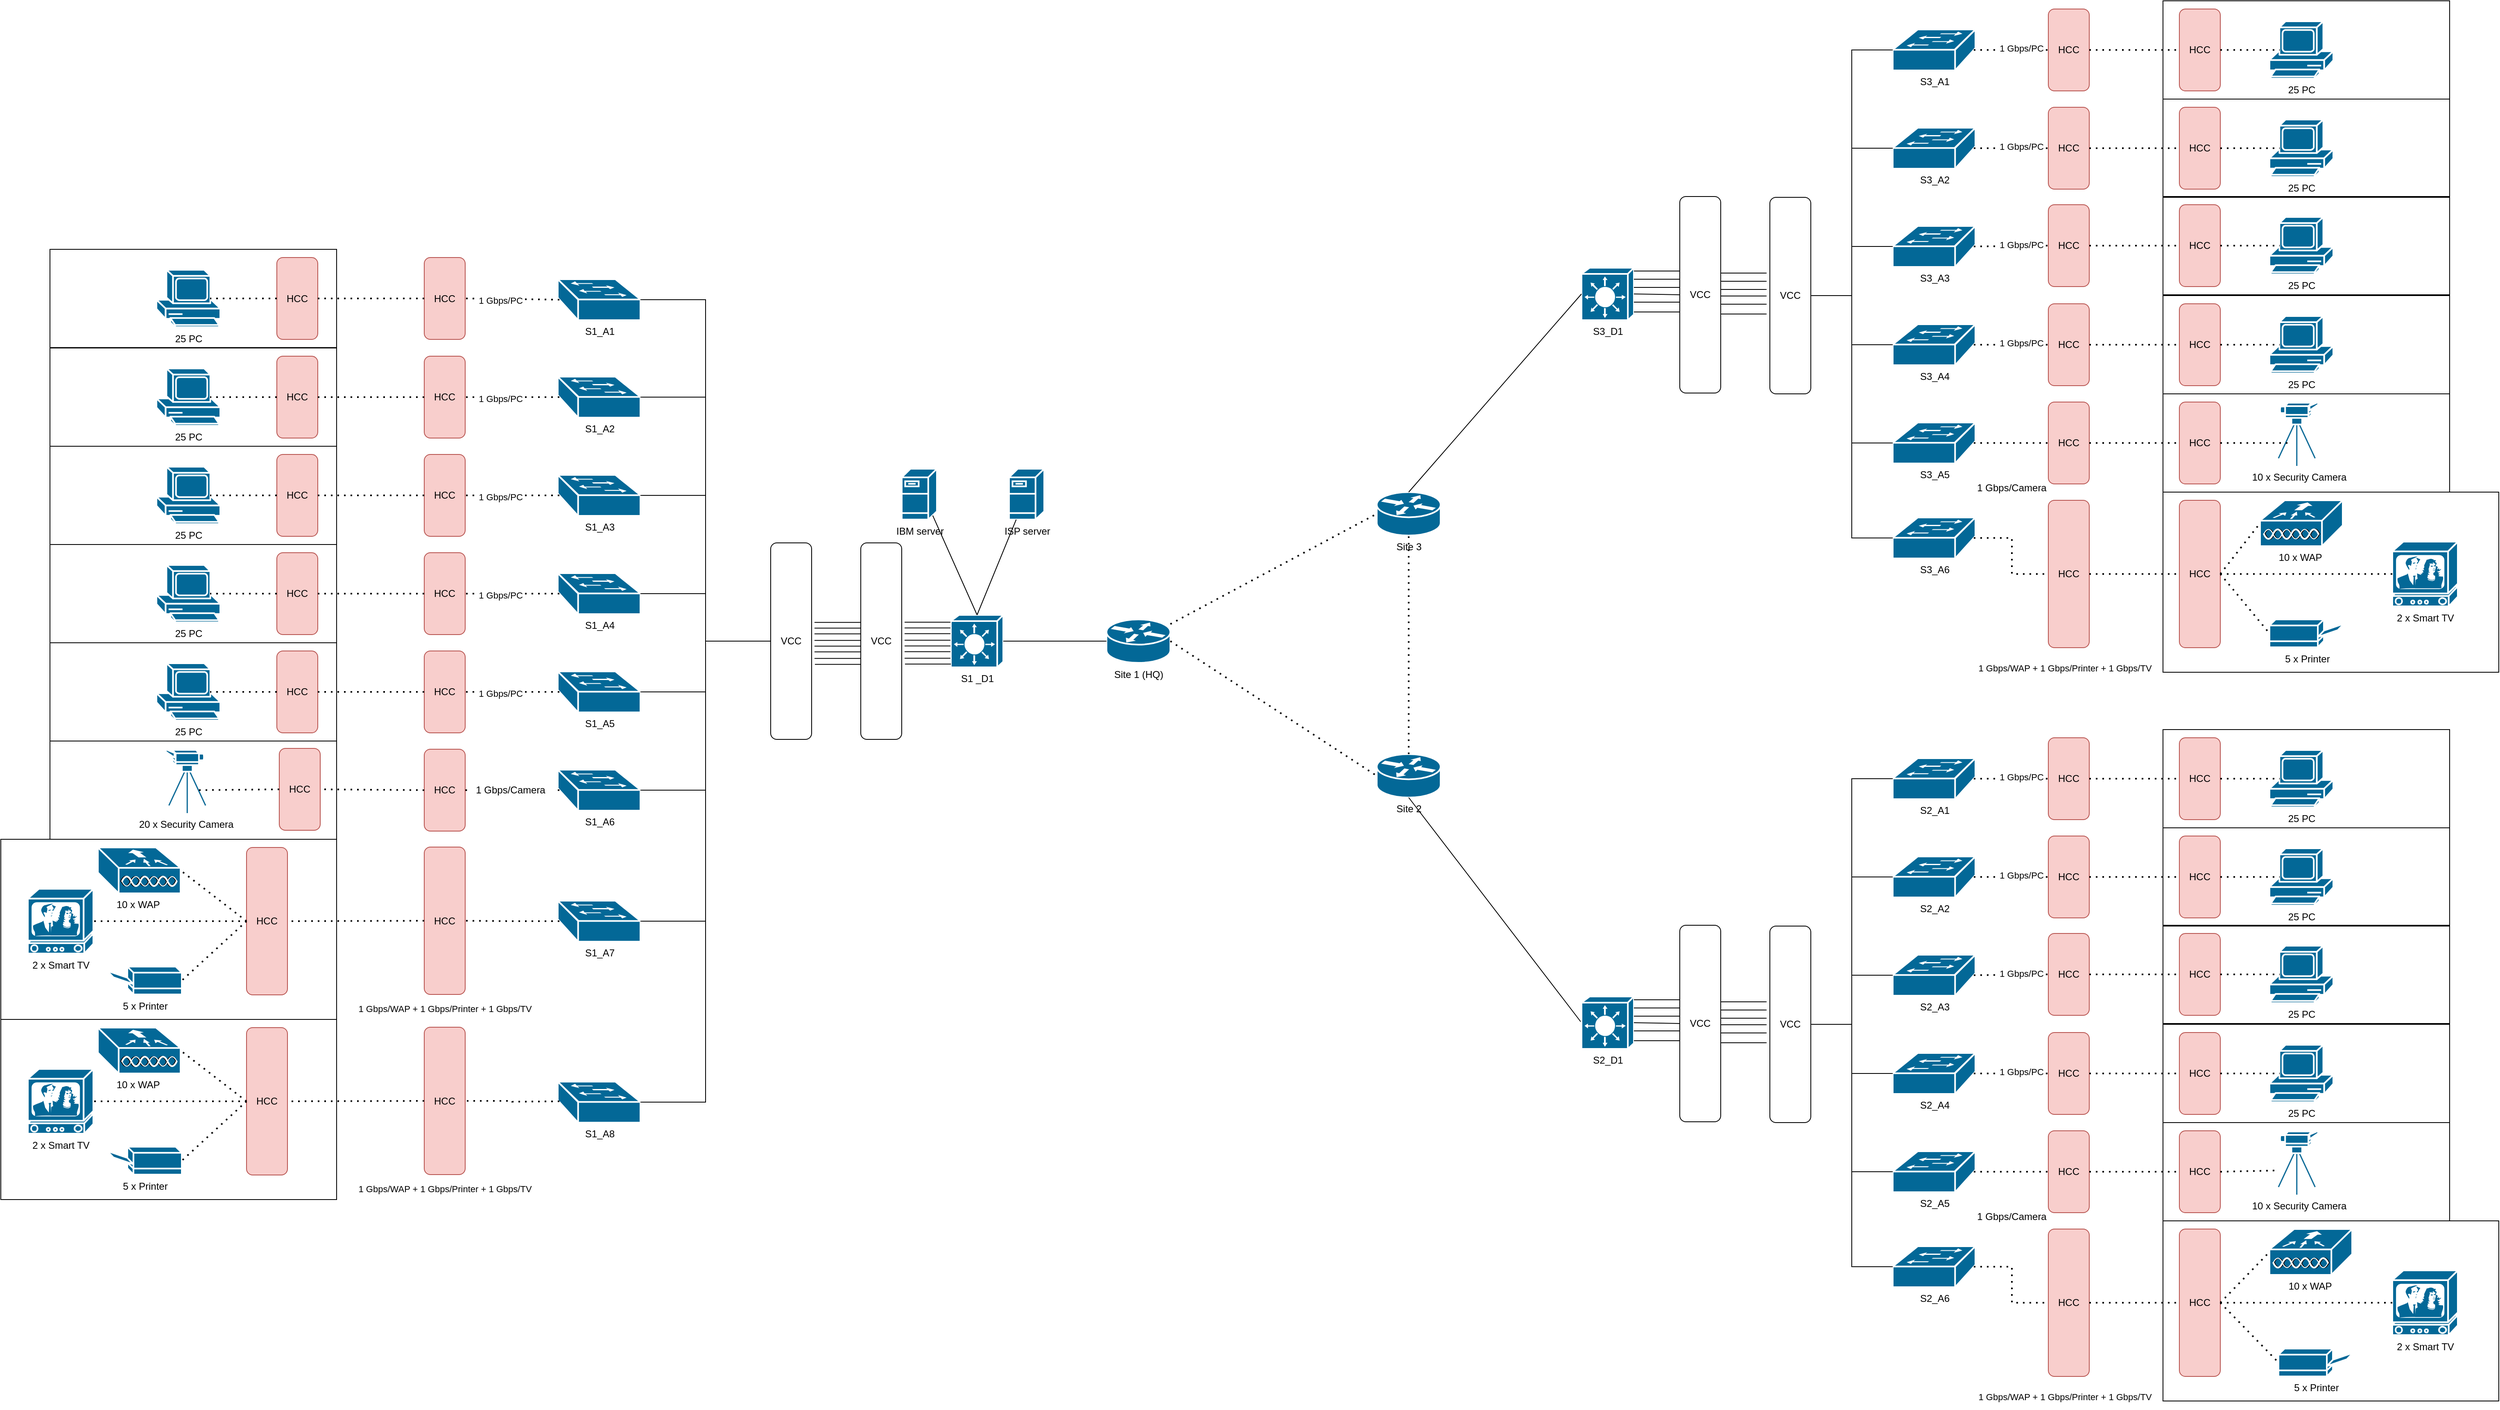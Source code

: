 <mxfile version="24.7.7">
  <diagram name="Page-1" id="G4pYxyU2FkNYo4f7sW-s">
    <mxGraphModel dx="3002" dy="2068" grid="1" gridSize="10" guides="1" tooltips="1" connect="1" arrows="1" fold="1" page="1" pageScale="1" pageWidth="827" pageHeight="1169" math="0" shadow="0">
      <root>
        <mxCell id="0" />
        <mxCell id="1" parent="0" />
        <mxCell id="S0YhPDVqsq7gKSv44qbi-76" value="" style="rounded=0;whiteSpace=wrap;html=1;fillColor=none;" vertex="1" parent="1">
          <mxGeometry x="1770" y="-460" width="350" height="120" as="geometry" />
        </mxCell>
        <mxCell id="S0YhPDVqsq7gKSv44qbi-1" value="Site 1 (HQ)" style="shape=mxgraph.cisco.routers.router;sketch=0;html=1;pointerEvents=1;dashed=0;fillColor=#036897;strokeColor=#ffffff;strokeWidth=2;verticalLabelPosition=bottom;verticalAlign=top;align=center;outlineConnect=0;" vertex="1" parent="1">
          <mxGeometry x="480" y="295.5" width="78" height="53" as="geometry" />
        </mxCell>
        <mxCell id="S0YhPDVqsq7gKSv44qbi-3" value="Site 2" style="shape=mxgraph.cisco.routers.router;sketch=0;html=1;pointerEvents=1;dashed=0;fillColor=#036897;strokeColor=#ffffff;strokeWidth=2;verticalLabelPosition=bottom;verticalAlign=top;align=center;outlineConnect=0;" vertex="1" parent="1">
          <mxGeometry x="810" y="460" width="78" height="53" as="geometry" />
        </mxCell>
        <mxCell id="S0YhPDVqsq7gKSv44qbi-4" value="IBM server" style="shape=mxgraph.cisco.servers.fileserver;sketch=0;html=1;pointerEvents=1;dashed=0;fillColor=#036897;strokeColor=#ffffff;strokeWidth=2;verticalLabelPosition=bottom;verticalAlign=top;align=center;outlineConnect=0;" vertex="1" parent="1">
          <mxGeometry x="230" y="111.5" width="43" height="62" as="geometry" />
        </mxCell>
        <mxCell id="S0YhPDVqsq7gKSv44qbi-5" value="ISP server" style="shape=mxgraph.cisco.servers.fileserver;sketch=0;html=1;pointerEvents=1;dashed=0;fillColor=#036897;strokeColor=#ffffff;strokeWidth=2;verticalLabelPosition=bottom;verticalAlign=top;align=center;outlineConnect=0;" vertex="1" parent="1">
          <mxGeometry x="361" y="111.5" width="43" height="62" as="geometry" />
        </mxCell>
        <mxCell id="S0YhPDVqsq7gKSv44qbi-6" value="S1 _D1" style="shape=mxgraph.cisco.switches.layer_3_switch;sketch=0;html=1;pointerEvents=1;dashed=0;fillColor=#036897;strokeColor=#ffffff;strokeWidth=2;verticalLabelPosition=bottom;verticalAlign=top;align=center;outlineConnect=0;" vertex="1" parent="1">
          <mxGeometry x="290" y="290" width="64" height="64" as="geometry" />
        </mxCell>
        <mxCell id="S0YhPDVqsq7gKSv44qbi-7" value="" style="endArrow=none;html=1;rounded=0;entryX=0.5;entryY=0;entryDx=0;entryDy=0;entryPerimeter=0;exitX=0.88;exitY=0.92;exitDx=0;exitDy=0;exitPerimeter=0;" edge="1" parent="1" source="S0YhPDVqsq7gKSv44qbi-4" target="S0YhPDVqsq7gKSv44qbi-6">
          <mxGeometry width="50" height="50" relative="1" as="geometry">
            <mxPoint x="230" y="250" as="sourcePoint" />
            <mxPoint x="280" y="200" as="targetPoint" />
          </mxGeometry>
        </mxCell>
        <mxCell id="S0YhPDVqsq7gKSv44qbi-8" value="" style="endArrow=none;html=1;rounded=0;entryX=0.5;entryY=0;entryDx=0;entryDy=0;entryPerimeter=0;" edge="1" parent="1" source="S0YhPDVqsq7gKSv44qbi-5" target="S0YhPDVqsq7gKSv44qbi-6">
          <mxGeometry width="50" height="50" relative="1" as="geometry">
            <mxPoint x="183" y="269" as="sourcePoint" />
            <mxPoint x="300" y="332" as="targetPoint" />
          </mxGeometry>
        </mxCell>
        <mxCell id="S0YhPDVqsq7gKSv44qbi-10" value="" style="endArrow=none;html=1;rounded=0;entryX=1;entryY=0.5;entryDx=0;entryDy=0;entryPerimeter=0;exitX=0;exitY=0.5;exitDx=0;exitDy=0;exitPerimeter=0;" edge="1" parent="1" source="S0YhPDVqsq7gKSv44qbi-1" target="S0YhPDVqsq7gKSv44qbi-6">
          <mxGeometry width="50" height="50" relative="1" as="geometry">
            <mxPoint x="322" y="420" as="sourcePoint" />
            <mxPoint x="300" y="332" as="targetPoint" />
          </mxGeometry>
        </mxCell>
        <mxCell id="S0YhPDVqsq7gKSv44qbi-16" value="Site 3&lt;div&gt;&lt;br&gt;&lt;/div&gt;" style="shape=mxgraph.cisco.routers.router;sketch=0;html=1;pointerEvents=1;dashed=0;fillColor=#036897;strokeColor=#ffffff;strokeWidth=2;verticalLabelPosition=bottom;verticalAlign=top;align=center;outlineConnect=0;" vertex="1" parent="1">
          <mxGeometry x="810" y="140" width="78" height="53" as="geometry" />
        </mxCell>
        <mxCell id="S0YhPDVqsq7gKSv44qbi-17" value="" style="endArrow=none;dashed=1;html=1;dashPattern=1 3;strokeWidth=2;rounded=0;entryX=0;entryY=0.5;entryDx=0;entryDy=0;entryPerimeter=0;exitX=1;exitY=0.5;exitDx=0;exitDy=0;exitPerimeter=0;" edge="1" parent="1" source="S0YhPDVqsq7gKSv44qbi-1" target="S0YhPDVqsq7gKSv44qbi-3">
          <mxGeometry width="50" height="50" relative="1" as="geometry">
            <mxPoint x="620" y="370" as="sourcePoint" />
            <mxPoint x="670" y="320" as="targetPoint" />
          </mxGeometry>
        </mxCell>
        <mxCell id="S0YhPDVqsq7gKSv44qbi-18" value="" style="endArrow=none;dashed=1;html=1;dashPattern=1 3;strokeWidth=2;rounded=0;entryX=0.5;entryY=1;entryDx=0;entryDy=0;entryPerimeter=0;exitX=0.5;exitY=0;exitDx=0;exitDy=0;exitPerimeter=0;" edge="1" parent="1" source="S0YhPDVqsq7gKSv44qbi-3" target="S0YhPDVqsq7gKSv44qbi-16">
          <mxGeometry width="50" height="50" relative="1" as="geometry">
            <mxPoint x="900" y="321.5" as="sourcePoint" />
            <mxPoint x="1152" y="321.5" as="targetPoint" />
          </mxGeometry>
        </mxCell>
        <mxCell id="S0YhPDVqsq7gKSv44qbi-19" value="" style="endArrow=none;dashed=1;html=1;dashPattern=1 3;strokeWidth=2;rounded=0;entryX=0;entryY=0.5;entryDx=0;entryDy=0;entryPerimeter=0;" edge="1" parent="1" source="S0YhPDVqsq7gKSv44qbi-1" target="S0YhPDVqsq7gKSv44qbi-16">
          <mxGeometry width="50" height="50" relative="1" as="geometry">
            <mxPoint x="568" y="332" as="sourcePoint" />
            <mxPoint x="820" y="497" as="targetPoint" />
          </mxGeometry>
        </mxCell>
        <mxCell id="S0YhPDVqsq7gKSv44qbi-27" value="S3_D1" style="shape=mxgraph.cisco.switches.layer_3_switch;sketch=0;html=1;pointerEvents=1;dashed=0;fillColor=#036897;strokeColor=#ffffff;strokeWidth=2;verticalLabelPosition=bottom;verticalAlign=top;align=center;outlineConnect=0;" vertex="1" parent="1">
          <mxGeometry x="1060" y="-134" width="64" height="64" as="geometry" />
        </mxCell>
        <mxCell id="S0YhPDVqsq7gKSv44qbi-28" value="" style="endArrow=none;html=1;rounded=0;entryX=0;entryY=0.5;entryDx=0;entryDy=0;entryPerimeter=0;exitX=0.5;exitY=0;exitDx=0;exitDy=0;exitPerimeter=0;" edge="1" target="S0YhPDVqsq7gKSv44qbi-27" parent="1" source="S0YhPDVqsq7gKSv44qbi-16">
          <mxGeometry width="50" height="50" relative="1" as="geometry">
            <mxPoint x="1330" y="161" as="sourcePoint" />
            <mxPoint x="1150" y="171" as="targetPoint" />
          </mxGeometry>
        </mxCell>
        <mxCell id="S0YhPDVqsq7gKSv44qbi-29" value="S3_A5" style="shape=mxgraph.cisco.switches.workgroup_switch;sketch=0;html=1;pointerEvents=1;dashed=0;fillColor=#036897;strokeColor=#ffffff;strokeWidth=2;verticalLabelPosition=bottom;verticalAlign=top;align=center;outlineConnect=0;" vertex="1" parent="1">
          <mxGeometry x="1440" y="55" width="101" height="50" as="geometry" />
        </mxCell>
        <mxCell id="S0YhPDVqsq7gKSv44qbi-30" value="" style="endArrow=none;html=1;rounded=0;entryX=1;entryY=0.5;entryDx=0;entryDy=0;entryPerimeter=0;exitX=0;exitY=0.5;exitDx=0;exitDy=0;" edge="1" source="S0YhPDVqsq7gKSv44qbi-41" target="S0YhPDVqsq7gKSv44qbi-27" parent="1">
          <mxGeometry width="50" height="50" relative="1" as="geometry">
            <mxPoint x="1620" y="-100" as="sourcePoint" />
            <mxPoint x="1182" y="139" as="targetPoint" />
          </mxGeometry>
        </mxCell>
        <mxCell id="S0YhPDVqsq7gKSv44qbi-32" value="" style="endArrow=none;html=1;rounded=0;entryX=0;entryY=0.5;entryDx=0;entryDy=0;entryPerimeter=0;exitX=0.5;exitY=1;exitDx=0;exitDy=0;exitPerimeter=0;" edge="1" target="S0YhPDVqsq7gKSv44qbi-131" parent="1" source="S0YhPDVqsq7gKSv44qbi-3">
          <mxGeometry width="50" height="50" relative="1" as="geometry">
            <mxPoint x="1367" y="562" as="sourcePoint" />
            <mxPoint x="1060" y="486.5" as="targetPoint" />
          </mxGeometry>
        </mxCell>
        <mxCell id="S0YhPDVqsq7gKSv44qbi-35" value="S3_A6" style="shape=mxgraph.cisco.switches.workgroup_switch;sketch=0;html=1;pointerEvents=1;dashed=0;fillColor=#036897;strokeColor=#ffffff;strokeWidth=2;verticalLabelPosition=bottom;verticalAlign=top;align=center;outlineConnect=0;" vertex="1" parent="1">
          <mxGeometry x="1440" y="171" width="101" height="50" as="geometry" />
        </mxCell>
        <mxCell id="S0YhPDVqsq7gKSv44qbi-36" value="S3_A4" style="shape=mxgraph.cisco.switches.workgroup_switch;sketch=0;html=1;pointerEvents=1;dashed=0;fillColor=#036897;strokeColor=#ffffff;strokeWidth=2;verticalLabelPosition=bottom;verticalAlign=top;align=center;outlineConnect=0;" vertex="1" parent="1">
          <mxGeometry x="1440" y="-65" width="101" height="50" as="geometry" />
        </mxCell>
        <mxCell id="S0YhPDVqsq7gKSv44qbi-37" value="S3_A3" style="shape=mxgraph.cisco.switches.workgroup_switch;sketch=0;html=1;pointerEvents=1;dashed=0;fillColor=#036897;strokeColor=#ffffff;strokeWidth=2;verticalLabelPosition=bottom;verticalAlign=top;align=center;outlineConnect=0;" vertex="1" parent="1">
          <mxGeometry x="1440" y="-185" width="101" height="50" as="geometry" />
        </mxCell>
        <mxCell id="S0YhPDVqsq7gKSv44qbi-38" value="S3_A2" style="shape=mxgraph.cisco.switches.workgroup_switch;sketch=0;html=1;pointerEvents=1;dashed=0;fillColor=#036897;strokeColor=#ffffff;strokeWidth=2;verticalLabelPosition=bottom;verticalAlign=top;align=center;outlineConnect=0;" vertex="1" parent="1">
          <mxGeometry x="1440" y="-305" width="101" height="50" as="geometry" />
        </mxCell>
        <mxCell id="S0YhPDVqsq7gKSv44qbi-39" value="S3_A1" style="shape=mxgraph.cisco.switches.workgroup_switch;sketch=0;html=1;pointerEvents=1;dashed=0;fillColor=#036897;strokeColor=#ffffff;strokeWidth=2;verticalLabelPosition=bottom;verticalAlign=top;align=center;outlineConnect=0;" vertex="1" parent="1">
          <mxGeometry x="1440" y="-425" width="101" height="50" as="geometry" />
        </mxCell>
        <mxCell id="S0YhPDVqsq7gKSv44qbi-41" value="VCC" style="rounded=1;whiteSpace=wrap;html=1;" vertex="1" parent="1">
          <mxGeometry x="1180" y="-221" width="50" height="240" as="geometry" />
        </mxCell>
        <mxCell id="S0YhPDVqsq7gKSv44qbi-43" value="VCC" style="rounded=1;whiteSpace=wrap;html=1;" vertex="1" parent="1">
          <mxGeometry x="1290" y="-220" width="50" height="240" as="geometry" />
        </mxCell>
        <mxCell id="S0YhPDVqsq7gKSv44qbi-44" value="" style="endArrow=none;html=1;rounded=0;entryX=1;entryY=0.5;entryDx=0;entryDy=0;entryPerimeter=0;exitX=0;exitY=0.5;exitDx=0;exitDy=0;" edge="1" parent="1">
          <mxGeometry width="50" height="50" relative="1" as="geometry">
            <mxPoint x="1180" y="-92" as="sourcePoint" />
            <mxPoint x="1124" y="-92" as="targetPoint" />
          </mxGeometry>
        </mxCell>
        <mxCell id="S0YhPDVqsq7gKSv44qbi-45" value="" style="endArrow=none;html=1;rounded=0;entryX=1;entryY=0.5;entryDx=0;entryDy=0;entryPerimeter=0;exitX=0;exitY=0.5;exitDx=0;exitDy=0;" edge="1" parent="1">
          <mxGeometry width="50" height="50" relative="1" as="geometry">
            <mxPoint x="1180" y="-110" as="sourcePoint" />
            <mxPoint x="1124" y="-110" as="targetPoint" />
          </mxGeometry>
        </mxCell>
        <mxCell id="S0YhPDVqsq7gKSv44qbi-46" value="" style="endArrow=none;html=1;rounded=0;entryX=1;entryY=0.5;entryDx=0;entryDy=0;entryPerimeter=0;exitX=0;exitY=0.5;exitDx=0;exitDy=0;" edge="1" parent="1">
          <mxGeometry width="50" height="50" relative="1" as="geometry">
            <mxPoint x="1180" y="-120" as="sourcePoint" />
            <mxPoint x="1124" y="-120" as="targetPoint" />
          </mxGeometry>
        </mxCell>
        <mxCell id="S0YhPDVqsq7gKSv44qbi-47" value="" style="endArrow=none;html=1;rounded=0;entryX=1;entryY=0.5;entryDx=0;entryDy=0;entryPerimeter=0;exitX=0;exitY=0.5;exitDx=0;exitDy=0;" edge="1" parent="1">
          <mxGeometry width="50" height="50" relative="1" as="geometry">
            <mxPoint x="1180" y="-80" as="sourcePoint" />
            <mxPoint x="1124" y="-80" as="targetPoint" />
          </mxGeometry>
        </mxCell>
        <mxCell id="S0YhPDVqsq7gKSv44qbi-48" value="" style="endArrow=none;html=1;rounded=0;entryX=1;entryY=0.5;entryDx=0;entryDy=0;entryPerimeter=0;exitX=0;exitY=0.5;exitDx=0;exitDy=0;" edge="1" parent="1">
          <mxGeometry width="50" height="50" relative="1" as="geometry">
            <mxPoint x="1180" y="-130" as="sourcePoint" />
            <mxPoint x="1124" y="-130" as="targetPoint" />
          </mxGeometry>
        </mxCell>
        <mxCell id="S0YhPDVqsq7gKSv44qbi-57" value="" style="endArrow=none;html=1;rounded=0;entryX=1;entryY=0.5;entryDx=0;entryDy=0;entryPerimeter=0;exitX=0;exitY=0.5;exitDx=0;exitDy=0;" edge="1" parent="1">
          <mxGeometry width="50" height="50" relative="1" as="geometry">
            <mxPoint x="1286" y="-99.5" as="sourcePoint" />
            <mxPoint x="1230" y="-99.5" as="targetPoint" />
          </mxGeometry>
        </mxCell>
        <mxCell id="S0YhPDVqsq7gKSv44qbi-58" value="" style="endArrow=none;html=1;rounded=0;entryX=1;entryY=0.5;entryDx=0;entryDy=0;entryPerimeter=0;exitX=0;exitY=0.5;exitDx=0;exitDy=0;" edge="1" parent="1">
          <mxGeometry width="50" height="50" relative="1" as="geometry">
            <mxPoint x="1286" y="-89.5" as="sourcePoint" />
            <mxPoint x="1230" y="-89.5" as="targetPoint" />
          </mxGeometry>
        </mxCell>
        <mxCell id="S0YhPDVqsq7gKSv44qbi-59" value="" style="endArrow=none;html=1;rounded=0;entryX=1;entryY=0.5;entryDx=0;entryDy=0;entryPerimeter=0;exitX=0;exitY=0.5;exitDx=0;exitDy=0;" edge="1" parent="1">
          <mxGeometry width="50" height="50" relative="1" as="geometry">
            <mxPoint x="1286" y="-107.5" as="sourcePoint" />
            <mxPoint x="1230" y="-107.5" as="targetPoint" />
          </mxGeometry>
        </mxCell>
        <mxCell id="S0YhPDVqsq7gKSv44qbi-60" value="" style="endArrow=none;html=1;rounded=0;entryX=1;entryY=0.5;entryDx=0;entryDy=0;entryPerimeter=0;exitX=0;exitY=0.5;exitDx=0;exitDy=0;" edge="1" parent="1">
          <mxGeometry width="50" height="50" relative="1" as="geometry">
            <mxPoint x="1286" y="-117.5" as="sourcePoint" />
            <mxPoint x="1230" y="-117.5" as="targetPoint" />
          </mxGeometry>
        </mxCell>
        <mxCell id="S0YhPDVqsq7gKSv44qbi-61" value="" style="endArrow=none;html=1;rounded=0;entryX=1;entryY=0.5;entryDx=0;entryDy=0;entryPerimeter=0;exitX=0;exitY=0.5;exitDx=0;exitDy=0;" edge="1" parent="1">
          <mxGeometry width="50" height="50" relative="1" as="geometry">
            <mxPoint x="1286" y="-77.5" as="sourcePoint" />
            <mxPoint x="1230" y="-77.5" as="targetPoint" />
          </mxGeometry>
        </mxCell>
        <mxCell id="S0YhPDVqsq7gKSv44qbi-62" value="" style="endArrow=none;html=1;rounded=0;entryX=1;entryY=0.5;entryDx=0;entryDy=0;entryPerimeter=0;exitX=0;exitY=0.5;exitDx=0;exitDy=0;" edge="1" parent="1">
          <mxGeometry width="50" height="50" relative="1" as="geometry">
            <mxPoint x="1286" y="-127.5" as="sourcePoint" />
            <mxPoint x="1230" y="-127.5" as="targetPoint" />
          </mxGeometry>
        </mxCell>
        <mxCell id="S0YhPDVqsq7gKSv44qbi-63" value="" style="endArrow=none;html=1;rounded=0;entryX=1;entryY=0.5;entryDx=0;entryDy=0;exitX=0;exitY=0.5;exitDx=0;exitDy=0;exitPerimeter=0;edgeStyle=orthogonalEdgeStyle;" edge="1" parent="1" source="S0YhPDVqsq7gKSv44qbi-39" target="S0YhPDVqsq7gKSv44qbi-43">
          <mxGeometry width="50" height="50" relative="1" as="geometry">
            <mxPoint x="1296" y="-117.5" as="sourcePoint" />
            <mxPoint x="1240" y="-117.5" as="targetPoint" />
          </mxGeometry>
        </mxCell>
        <mxCell id="S0YhPDVqsq7gKSv44qbi-64" value="" style="endArrow=none;html=1;rounded=0;entryX=1;entryY=0.5;entryDx=0;entryDy=0;exitX=0;exitY=0.5;exitDx=0;exitDy=0;exitPerimeter=0;edgeStyle=orthogonalEdgeStyle;" edge="1" parent="1" source="S0YhPDVqsq7gKSv44qbi-38" target="S0YhPDVqsq7gKSv44qbi-43">
          <mxGeometry width="50" height="50" relative="1" as="geometry">
            <mxPoint x="1450" y="-390" as="sourcePoint" />
            <mxPoint x="1351" y="-248" as="targetPoint" />
          </mxGeometry>
        </mxCell>
        <mxCell id="S0YhPDVqsq7gKSv44qbi-65" value="" style="endArrow=none;html=1;rounded=0;exitX=0;exitY=0.5;exitDx=0;exitDy=0;exitPerimeter=0;entryX=1;entryY=0.5;entryDx=0;entryDy=0;edgeStyle=orthogonalEdgeStyle;" edge="1" parent="1" source="S0YhPDVqsq7gKSv44qbi-37" target="S0YhPDVqsq7gKSv44qbi-43">
          <mxGeometry width="50" height="50" relative="1" as="geometry">
            <mxPoint x="1430" y="-160" as="sourcePoint" />
            <mxPoint x="1380" y="-80" as="targetPoint" />
          </mxGeometry>
        </mxCell>
        <mxCell id="S0YhPDVqsq7gKSv44qbi-66" value="" style="endArrow=none;html=1;rounded=0;exitX=0;exitY=0.5;exitDx=0;exitDy=0;exitPerimeter=0;entryX=1;entryY=0.5;entryDx=0;entryDy=0;edgeStyle=orthogonalEdgeStyle;" edge="1" parent="1" source="S0YhPDVqsq7gKSv44qbi-36" target="S0YhPDVqsq7gKSv44qbi-43">
          <mxGeometry width="50" height="50" relative="1" as="geometry">
            <mxPoint x="1450" y="-150" as="sourcePoint" />
            <mxPoint x="1350" y="-92" as="targetPoint" />
          </mxGeometry>
        </mxCell>
        <mxCell id="S0YhPDVqsq7gKSv44qbi-67" value="" style="endArrow=none;html=1;rounded=0;exitX=0;exitY=0.5;exitDx=0;exitDy=0;exitPerimeter=0;entryX=1;entryY=0.5;entryDx=0;entryDy=0;edgeStyle=orthogonalEdgeStyle;" edge="1" parent="1" source="S0YhPDVqsq7gKSv44qbi-29" target="S0YhPDVqsq7gKSv44qbi-43">
          <mxGeometry width="50" height="50" relative="1" as="geometry">
            <mxPoint x="1450" y="-30" as="sourcePoint" />
            <mxPoint x="1350" y="-92" as="targetPoint" />
          </mxGeometry>
        </mxCell>
        <mxCell id="S0YhPDVqsq7gKSv44qbi-68" value="" style="endArrow=none;html=1;rounded=0;exitX=0;exitY=0.5;exitDx=0;exitDy=0;exitPerimeter=0;entryX=1;entryY=0.5;entryDx=0;entryDy=0;edgeStyle=orthogonalEdgeStyle;" edge="1" parent="1" source="S0YhPDVqsq7gKSv44qbi-35" target="S0YhPDVqsq7gKSv44qbi-43">
          <mxGeometry width="50" height="50" relative="1" as="geometry">
            <mxPoint x="1450" y="90" as="sourcePoint" />
            <mxPoint x="1350" y="-92" as="targetPoint" />
          </mxGeometry>
        </mxCell>
        <mxCell id="S0YhPDVqsq7gKSv44qbi-69" value="HCC" style="rounded=1;whiteSpace=wrap;html=1;fillColor=#f8cecc;strokeColor=#b85450;" vertex="1" parent="1">
          <mxGeometry x="1630" y="-450" width="50" height="100" as="geometry" />
        </mxCell>
        <mxCell id="S0YhPDVqsq7gKSv44qbi-70" value="HCC" style="rounded=1;whiteSpace=wrap;html=1;fillColor=#f8cecc;strokeColor=#b85450;" vertex="1" parent="1">
          <mxGeometry x="1790" y="-450" width="50" height="100" as="geometry" />
        </mxCell>
        <mxCell id="S0YhPDVqsq7gKSv44qbi-71" value="" style="endArrow=none;dashed=1;html=1;dashPattern=1 3;strokeWidth=2;rounded=0;entryX=0;entryY=0.5;entryDx=0;entryDy=0;exitX=0.98;exitY=0.5;exitDx=0;exitDy=0;exitPerimeter=0;" edge="1" parent="1" source="S0YhPDVqsq7gKSv44qbi-39" target="S0YhPDVqsq7gKSv44qbi-69">
          <mxGeometry width="50" height="50" relative="1" as="geometry">
            <mxPoint x="1630" y="-240" as="sourcePoint" />
            <mxPoint x="1680" y="-290" as="targetPoint" />
          </mxGeometry>
        </mxCell>
        <mxCell id="S0YhPDVqsq7gKSv44qbi-73" value="1 Gbps/PC" style="edgeLabel;html=1;align=center;verticalAlign=middle;resizable=0;points=[];" vertex="1" connectable="0" parent="S0YhPDVqsq7gKSv44qbi-71">
          <mxGeometry x="0.262" y="2" relative="1" as="geometry">
            <mxPoint as="offset" />
          </mxGeometry>
        </mxCell>
        <mxCell id="S0YhPDVqsq7gKSv44qbi-72" value="" style="endArrow=none;dashed=1;html=1;dashPattern=1 3;strokeWidth=2;rounded=0;entryX=0;entryY=0.5;entryDx=0;entryDy=0;exitX=1;exitY=0.5;exitDx=0;exitDy=0;" edge="1" parent="1" source="S0YhPDVqsq7gKSv44qbi-69" target="S0YhPDVqsq7gKSv44qbi-70">
          <mxGeometry width="50" height="50" relative="1" as="geometry">
            <mxPoint x="1575" y="-390" as="sourcePoint" />
            <mxPoint x="1640" y="-390" as="targetPoint" />
          </mxGeometry>
        </mxCell>
        <mxCell id="S0YhPDVqsq7gKSv44qbi-74" value="25 PC" style="shape=mxgraph.cisco.computers_and_peripherals.pc;sketch=0;html=1;pointerEvents=1;dashed=0;fillColor=#036897;strokeColor=#ffffff;strokeWidth=2;verticalLabelPosition=bottom;verticalAlign=top;align=center;outlineConnect=0;" vertex="1" parent="1">
          <mxGeometry x="1900" y="-435" width="78" height="70" as="geometry" />
        </mxCell>
        <mxCell id="S0YhPDVqsq7gKSv44qbi-75" value="" style="endArrow=none;dashed=1;html=1;dashPattern=1 3;strokeWidth=2;rounded=0;entryX=0.16;entryY=0.5;entryDx=0;entryDy=0;entryPerimeter=0;exitX=1;exitY=0.5;exitDx=0;exitDy=0;" edge="1" parent="1" source="S0YhPDVqsq7gKSv44qbi-70" target="S0YhPDVqsq7gKSv44qbi-74">
          <mxGeometry width="50" height="50" relative="1" as="geometry">
            <mxPoint x="1810" y="-400" as="sourcePoint" />
            <mxPoint x="1766" y="-390" as="targetPoint" />
          </mxGeometry>
        </mxCell>
        <mxCell id="S0YhPDVqsq7gKSv44qbi-77" value="" style="rounded=0;whiteSpace=wrap;html=1;fillColor=none;" vertex="1" parent="1">
          <mxGeometry x="1770" y="-340" width="350" height="120" as="geometry" />
        </mxCell>
        <mxCell id="S0YhPDVqsq7gKSv44qbi-78" value="HCC" style="rounded=1;whiteSpace=wrap;html=1;fillColor=#f8cecc;strokeColor=#b85450;" vertex="1" parent="1">
          <mxGeometry x="1630" y="-330" width="50" height="100" as="geometry" />
        </mxCell>
        <mxCell id="S0YhPDVqsq7gKSv44qbi-79" value="HCC" style="rounded=1;whiteSpace=wrap;html=1;fillColor=#f8cecc;strokeColor=#b85450;" vertex="1" parent="1">
          <mxGeometry x="1790" y="-330" width="50" height="100" as="geometry" />
        </mxCell>
        <mxCell id="S0YhPDVqsq7gKSv44qbi-80" value="" style="endArrow=none;dashed=1;html=1;dashPattern=1 3;strokeWidth=2;rounded=0;entryX=0;entryY=0.5;entryDx=0;entryDy=0;exitX=1;exitY=0.5;exitDx=0;exitDy=0;" edge="1" source="S0YhPDVqsq7gKSv44qbi-78" target="S0YhPDVqsq7gKSv44qbi-79" parent="1">
          <mxGeometry width="50" height="50" relative="1" as="geometry">
            <mxPoint x="1575" y="-270" as="sourcePoint" />
            <mxPoint x="1640" y="-270" as="targetPoint" />
          </mxGeometry>
        </mxCell>
        <mxCell id="S0YhPDVqsq7gKSv44qbi-81" value="25 PC" style="shape=mxgraph.cisco.computers_and_peripherals.pc;sketch=0;html=1;pointerEvents=1;dashed=0;fillColor=#036897;strokeColor=#ffffff;strokeWidth=2;verticalLabelPosition=bottom;verticalAlign=top;align=center;outlineConnect=0;" vertex="1" parent="1">
          <mxGeometry x="1900" y="-315" width="78" height="70" as="geometry" />
        </mxCell>
        <mxCell id="S0YhPDVqsq7gKSv44qbi-82" value="" style="endArrow=none;dashed=1;html=1;dashPattern=1 3;strokeWidth=2;rounded=0;entryX=0.16;entryY=0.5;entryDx=0;entryDy=0;entryPerimeter=0;exitX=1;exitY=0.5;exitDx=0;exitDy=0;" edge="1" source="S0YhPDVqsq7gKSv44qbi-79" target="S0YhPDVqsq7gKSv44qbi-81" parent="1">
          <mxGeometry width="50" height="50" relative="1" as="geometry">
            <mxPoint x="1810" y="-280" as="sourcePoint" />
            <mxPoint x="1766" y="-270" as="targetPoint" />
          </mxGeometry>
        </mxCell>
        <mxCell id="S0YhPDVqsq7gKSv44qbi-83" value="" style="endArrow=none;dashed=1;html=1;dashPattern=1 3;strokeWidth=2;rounded=0;entryX=0;entryY=0.5;entryDx=0;entryDy=0;exitX=0.98;exitY=0.5;exitDx=0;exitDy=0;exitPerimeter=0;" edge="1" parent="1" source="S0YhPDVqsq7gKSv44qbi-38" target="S0YhPDVqsq7gKSv44qbi-78">
          <mxGeometry width="50" height="50" relative="1" as="geometry">
            <mxPoint x="1549" y="-390" as="sourcePoint" />
            <mxPoint x="1640" y="-390" as="targetPoint" />
          </mxGeometry>
        </mxCell>
        <mxCell id="S0YhPDVqsq7gKSv44qbi-84" value="1 Gbps/PC" style="edgeLabel;html=1;align=center;verticalAlign=middle;resizable=0;points=[];" vertex="1" connectable="0" parent="S0YhPDVqsq7gKSv44qbi-83">
          <mxGeometry x="0.262" y="2" relative="1" as="geometry">
            <mxPoint as="offset" />
          </mxGeometry>
        </mxCell>
        <mxCell id="S0YhPDVqsq7gKSv44qbi-85" value="" style="rounded=0;whiteSpace=wrap;html=1;fillColor=none;" vertex="1" parent="1">
          <mxGeometry x="1770" y="-221" width="350" height="120" as="geometry" />
        </mxCell>
        <mxCell id="S0YhPDVqsq7gKSv44qbi-86" value="HCC" style="rounded=1;whiteSpace=wrap;html=1;fillColor=#f8cecc;strokeColor=#b85450;" vertex="1" parent="1">
          <mxGeometry x="1630" y="-211" width="50" height="100" as="geometry" />
        </mxCell>
        <mxCell id="S0YhPDVqsq7gKSv44qbi-87" value="HCC" style="rounded=1;whiteSpace=wrap;html=1;fillColor=#f8cecc;strokeColor=#b85450;" vertex="1" parent="1">
          <mxGeometry x="1790" y="-211" width="50" height="100" as="geometry" />
        </mxCell>
        <mxCell id="S0YhPDVqsq7gKSv44qbi-88" value="" style="endArrow=none;dashed=1;html=1;dashPattern=1 3;strokeWidth=2;rounded=0;entryX=0;entryY=0.5;entryDx=0;entryDy=0;exitX=1;exitY=0.5;exitDx=0;exitDy=0;" edge="1" source="S0YhPDVqsq7gKSv44qbi-86" target="S0YhPDVqsq7gKSv44qbi-87" parent="1">
          <mxGeometry width="50" height="50" relative="1" as="geometry">
            <mxPoint x="1575" y="-151" as="sourcePoint" />
            <mxPoint x="1640" y="-151" as="targetPoint" />
          </mxGeometry>
        </mxCell>
        <mxCell id="S0YhPDVqsq7gKSv44qbi-89" value="25 PC" style="shape=mxgraph.cisco.computers_and_peripherals.pc;sketch=0;html=1;pointerEvents=1;dashed=0;fillColor=#036897;strokeColor=#ffffff;strokeWidth=2;verticalLabelPosition=bottom;verticalAlign=top;align=center;outlineConnect=0;" vertex="1" parent="1">
          <mxGeometry x="1900" y="-196" width="78" height="70" as="geometry" />
        </mxCell>
        <mxCell id="S0YhPDVqsq7gKSv44qbi-90" value="" style="endArrow=none;dashed=1;html=1;dashPattern=1 3;strokeWidth=2;rounded=0;entryX=0.16;entryY=0.5;entryDx=0;entryDy=0;entryPerimeter=0;exitX=1;exitY=0.5;exitDx=0;exitDy=0;" edge="1" source="S0YhPDVqsq7gKSv44qbi-87" target="S0YhPDVqsq7gKSv44qbi-89" parent="1">
          <mxGeometry width="50" height="50" relative="1" as="geometry">
            <mxPoint x="1810" y="-161" as="sourcePoint" />
            <mxPoint x="1766" y="-151" as="targetPoint" />
          </mxGeometry>
        </mxCell>
        <mxCell id="S0YhPDVqsq7gKSv44qbi-91" value="" style="endArrow=none;dashed=1;html=1;dashPattern=1 3;strokeWidth=2;rounded=0;entryX=0;entryY=0.5;entryDx=0;entryDy=0;exitX=0.98;exitY=0.5;exitDx=0;exitDy=0;exitPerimeter=0;" edge="1" target="S0YhPDVqsq7gKSv44qbi-86" parent="1" source="S0YhPDVqsq7gKSv44qbi-37">
          <mxGeometry width="50" height="50" relative="1" as="geometry">
            <mxPoint x="1539" y="-161" as="sourcePoint" />
            <mxPoint x="1640" y="-271" as="targetPoint" />
          </mxGeometry>
        </mxCell>
        <mxCell id="S0YhPDVqsq7gKSv44qbi-92" value="1 Gbps/PC" style="edgeLabel;html=1;align=center;verticalAlign=middle;resizable=0;points=[];" vertex="1" connectable="0" parent="S0YhPDVqsq7gKSv44qbi-91">
          <mxGeometry x="0.262" y="2" relative="1" as="geometry">
            <mxPoint as="offset" />
          </mxGeometry>
        </mxCell>
        <mxCell id="S0YhPDVqsq7gKSv44qbi-93" value="" style="rounded=0;whiteSpace=wrap;html=1;fillColor=none;" vertex="1" parent="1">
          <mxGeometry x="1770" y="-100" width="350" height="120" as="geometry" />
        </mxCell>
        <mxCell id="S0YhPDVqsq7gKSv44qbi-94" value="HCC" style="rounded=1;whiteSpace=wrap;html=1;fillColor=#f8cecc;strokeColor=#b85450;" vertex="1" parent="1">
          <mxGeometry x="1630" y="-90" width="50" height="100" as="geometry" />
        </mxCell>
        <mxCell id="S0YhPDVqsq7gKSv44qbi-95" value="HCC" style="rounded=1;whiteSpace=wrap;html=1;fillColor=#f8cecc;strokeColor=#b85450;" vertex="1" parent="1">
          <mxGeometry x="1790" y="-90" width="50" height="100" as="geometry" />
        </mxCell>
        <mxCell id="S0YhPDVqsq7gKSv44qbi-96" value="" style="endArrow=none;dashed=1;html=1;dashPattern=1 3;strokeWidth=2;rounded=0;entryX=0;entryY=0.5;entryDx=0;entryDy=0;exitX=1;exitY=0.5;exitDx=0;exitDy=0;" edge="1" source="S0YhPDVqsq7gKSv44qbi-94" target="S0YhPDVqsq7gKSv44qbi-95" parent="1">
          <mxGeometry width="50" height="50" relative="1" as="geometry">
            <mxPoint x="1575" y="-30" as="sourcePoint" />
            <mxPoint x="1640" y="-30" as="targetPoint" />
          </mxGeometry>
        </mxCell>
        <mxCell id="S0YhPDVqsq7gKSv44qbi-97" value="25 PC" style="shape=mxgraph.cisco.computers_and_peripherals.pc;sketch=0;html=1;pointerEvents=1;dashed=0;fillColor=#036897;strokeColor=#ffffff;strokeWidth=2;verticalLabelPosition=bottom;verticalAlign=top;align=center;outlineConnect=0;" vertex="1" parent="1">
          <mxGeometry x="1900" y="-75" width="78" height="70" as="geometry" />
        </mxCell>
        <mxCell id="S0YhPDVqsq7gKSv44qbi-98" value="" style="endArrow=none;dashed=1;html=1;dashPattern=1 3;strokeWidth=2;rounded=0;entryX=0.16;entryY=0.5;entryDx=0;entryDy=0;entryPerimeter=0;exitX=1;exitY=0.5;exitDx=0;exitDy=0;" edge="1" source="S0YhPDVqsq7gKSv44qbi-95" target="S0YhPDVqsq7gKSv44qbi-97" parent="1">
          <mxGeometry width="50" height="50" relative="1" as="geometry">
            <mxPoint x="1810" y="-40" as="sourcePoint" />
            <mxPoint x="1766" y="-30" as="targetPoint" />
          </mxGeometry>
        </mxCell>
        <mxCell id="S0YhPDVqsq7gKSv44qbi-99" value="" style="endArrow=none;dashed=1;html=1;dashPattern=1 3;strokeWidth=2;rounded=0;entryX=0;entryY=0.5;entryDx=0;entryDy=0;exitX=0.98;exitY=0.5;exitDx=0;exitDy=0;exitPerimeter=0;" edge="1" target="S0YhPDVqsq7gKSv44qbi-94" parent="1" source="S0YhPDVqsq7gKSv44qbi-36">
          <mxGeometry width="50" height="50" relative="1" as="geometry">
            <mxPoint x="1539" y="-39" as="sourcePoint" />
            <mxPoint x="1640" y="-150" as="targetPoint" />
          </mxGeometry>
        </mxCell>
        <mxCell id="S0YhPDVqsq7gKSv44qbi-100" value="1 Gbps/PC" style="edgeLabel;html=1;align=center;verticalAlign=middle;resizable=0;points=[];" vertex="1" connectable="0" parent="S0YhPDVqsq7gKSv44qbi-99">
          <mxGeometry x="0.262" y="2" relative="1" as="geometry">
            <mxPoint as="offset" />
          </mxGeometry>
        </mxCell>
        <mxCell id="S0YhPDVqsq7gKSv44qbi-101" value="" style="rounded=0;whiteSpace=wrap;html=1;fillColor=none;" vertex="1" parent="1">
          <mxGeometry x="1770" y="20" width="350" height="120" as="geometry" />
        </mxCell>
        <mxCell id="S0YhPDVqsq7gKSv44qbi-102" value="HCC" style="rounded=1;whiteSpace=wrap;html=1;fillColor=#f8cecc;strokeColor=#b85450;" vertex="1" parent="1">
          <mxGeometry x="1630" y="30" width="50" height="100" as="geometry" />
        </mxCell>
        <mxCell id="S0YhPDVqsq7gKSv44qbi-103" value="HCC" style="rounded=1;whiteSpace=wrap;html=1;fillColor=#f8cecc;strokeColor=#b85450;" vertex="1" parent="1">
          <mxGeometry x="1790" y="30" width="50" height="100" as="geometry" />
        </mxCell>
        <mxCell id="S0YhPDVqsq7gKSv44qbi-104" value="" style="endArrow=none;dashed=1;html=1;dashPattern=1 3;strokeWidth=2;rounded=0;entryX=0;entryY=0.5;entryDx=0;entryDy=0;exitX=1;exitY=0.5;exitDx=0;exitDy=0;" edge="1" source="S0YhPDVqsq7gKSv44qbi-102" target="S0YhPDVqsq7gKSv44qbi-103" parent="1">
          <mxGeometry width="50" height="50" relative="1" as="geometry">
            <mxPoint x="1575" y="90" as="sourcePoint" />
            <mxPoint x="1640" y="90" as="targetPoint" />
          </mxGeometry>
        </mxCell>
        <mxCell id="S0YhPDVqsq7gKSv44qbi-107" value="" style="endArrow=none;dashed=1;html=1;dashPattern=1 3;strokeWidth=2;rounded=0;entryX=0;entryY=0.5;entryDx=0;entryDy=0;exitX=0.98;exitY=0.5;exitDx=0;exitDy=0;exitPerimeter=0;" edge="1" target="S0YhPDVqsq7gKSv44qbi-102" parent="1" source="S0YhPDVqsq7gKSv44qbi-29">
          <mxGeometry width="50" height="50" relative="1" as="geometry">
            <mxPoint x="1539" y="80" as="sourcePoint" />
            <mxPoint x="1640" y="-30" as="targetPoint" />
          </mxGeometry>
        </mxCell>
        <mxCell id="S0YhPDVqsq7gKSv44qbi-109" value="&lt;span style=&quot;font-size: 11px; background-color: rgb(255, 255, 255);&quot;&gt;1 Gbps/WAP + 1 Gbps/Printer + 1 Gbps/TV&lt;/span&gt;" style="text;html=1;align=center;verticalAlign=middle;resizable=0;points=[];autosize=1;strokeColor=none;fillColor=none;" vertex="1" parent="1">
          <mxGeometry x="1530" y="340" width="240" height="30" as="geometry" />
        </mxCell>
        <mxCell id="S0YhPDVqsq7gKSv44qbi-115" value="" style="rounded=0;whiteSpace=wrap;html=1;fillColor=none;" vertex="1" parent="1">
          <mxGeometry x="1770" y="140" width="410" height="220" as="geometry" />
        </mxCell>
        <mxCell id="S0YhPDVqsq7gKSv44qbi-116" value="HCC" style="rounded=1;whiteSpace=wrap;html=1;fillColor=#f8cecc;strokeColor=#b85450;" vertex="1" parent="1">
          <mxGeometry x="1630" y="150" width="50" height="180" as="geometry" />
        </mxCell>
        <mxCell id="S0YhPDVqsq7gKSv44qbi-117" value="HCC" style="rounded=1;whiteSpace=wrap;html=1;fillColor=#f8cecc;strokeColor=#b85450;" vertex="1" parent="1">
          <mxGeometry x="1790" y="150" width="50" height="180" as="geometry" />
        </mxCell>
        <mxCell id="S0YhPDVqsq7gKSv44qbi-118" value="" style="endArrow=none;dashed=1;html=1;dashPattern=1 3;strokeWidth=2;rounded=0;entryX=0;entryY=0.5;entryDx=0;entryDy=0;exitX=1;exitY=0.5;exitDx=0;exitDy=0;" edge="1" source="S0YhPDVqsq7gKSv44qbi-116" target="S0YhPDVqsq7gKSv44qbi-117" parent="1">
          <mxGeometry width="50" height="50" relative="1" as="geometry">
            <mxPoint x="1575" y="210" as="sourcePoint" />
            <mxPoint x="1640" y="210" as="targetPoint" />
          </mxGeometry>
        </mxCell>
        <mxCell id="S0YhPDVqsq7gKSv44qbi-120" value="" style="endArrow=none;dashed=1;html=1;dashPattern=1 3;strokeWidth=2;rounded=0;entryX=0;entryY=0.5;entryDx=0;entryDy=0;exitX=0.98;exitY=0.5;exitDx=0;exitDy=0;exitPerimeter=0;edgeStyle=orthogonalEdgeStyle;" edge="1" target="S0YhPDVqsq7gKSv44qbi-116" parent="1" source="S0YhPDVqsq7gKSv44qbi-35">
          <mxGeometry width="50" height="50" relative="1" as="geometry">
            <mxPoint x="1539" y="200" as="sourcePoint" />
            <mxPoint x="1640" y="90" as="targetPoint" />
          </mxGeometry>
        </mxCell>
        <mxCell id="S0YhPDVqsq7gKSv44qbi-121" value="10 x WAP&amp;nbsp;" style="shape=mxgraph.cisco.wireless.wlan_controller;sketch=0;html=1;pointerEvents=1;dashed=0;fillColor=#036897;strokeColor=#ffffff;strokeWidth=2;verticalLabelPosition=bottom;verticalAlign=top;align=center;outlineConnect=0;" vertex="1" parent="1">
          <mxGeometry x="1888.5" y="150" width="101" height="56" as="geometry" />
        </mxCell>
        <mxCell id="S0YhPDVqsq7gKSv44qbi-122" value="5 x Printer" style="shape=mxgraph.cisco.computers_and_peripherals.printer;sketch=0;html=1;pointerEvents=1;dashed=0;fillColor=#036897;strokeColor=#ffffff;strokeWidth=2;verticalLabelPosition=bottom;verticalAlign=top;align=center;outlineConnect=0;" vertex="1" parent="1">
          <mxGeometry x="1900" y="295.5" width="91" height="34" as="geometry" />
        </mxCell>
        <mxCell id="S0YhPDVqsq7gKSv44qbi-124" value="2 x Smart TV" style="shape=mxgraph.cisco.misc.tv;sketch=0;html=1;pointerEvents=1;dashed=0;fillColor=#036897;strokeColor=#ffffff;strokeWidth=2;verticalLabelPosition=bottom;verticalAlign=top;align=center;outlineConnect=0;" vertex="1" parent="1">
          <mxGeometry x="2050" y="200.5" width="80" height="79" as="geometry" />
        </mxCell>
        <mxCell id="S0YhPDVqsq7gKSv44qbi-125" value="" style="endArrow=none;dashed=1;html=1;dashPattern=1 3;strokeWidth=2;rounded=0;entryX=0;entryY=0.5;entryDx=0;entryDy=0;exitX=1;exitY=0.5;exitDx=0;exitDy=0;entryPerimeter=0;" edge="1" parent="1" source="S0YhPDVqsq7gKSv44qbi-117" target="S0YhPDVqsq7gKSv44qbi-121">
          <mxGeometry width="50" height="50" relative="1" as="geometry">
            <mxPoint x="1690" y="210" as="sourcePoint" />
            <mxPoint x="1800" y="210" as="targetPoint" />
          </mxGeometry>
        </mxCell>
        <mxCell id="S0YhPDVqsq7gKSv44qbi-126" value="" style="endArrow=none;dashed=1;html=1;dashPattern=1 3;strokeWidth=2;rounded=0;entryX=0;entryY=0.5;entryDx=0;entryDy=0;exitX=1;exitY=0.5;exitDx=0;exitDy=0;entryPerimeter=0;" edge="1" parent="1" source="S0YhPDVqsq7gKSv44qbi-117" target="S0YhPDVqsq7gKSv44qbi-124">
          <mxGeometry width="50" height="50" relative="1" as="geometry">
            <mxPoint x="1850" y="210" as="sourcePoint" />
            <mxPoint x="1899" y="188" as="targetPoint" />
          </mxGeometry>
        </mxCell>
        <mxCell id="S0YhPDVqsq7gKSv44qbi-127" value="" style="endArrow=none;dashed=1;html=1;dashPattern=1 3;strokeWidth=2;rounded=0;exitX=1;exitY=0.5;exitDx=0;exitDy=0;entryX=0;entryY=0.5;entryDx=0;entryDy=0;entryPerimeter=0;" edge="1" parent="1" source="S0YhPDVqsq7gKSv44qbi-117" target="S0YhPDVqsq7gKSv44qbi-122">
          <mxGeometry width="50" height="50" relative="1" as="geometry">
            <mxPoint x="1850" y="210" as="sourcePoint" />
            <mxPoint x="2060" y="243" as="targetPoint" />
          </mxGeometry>
        </mxCell>
        <mxCell id="S0YhPDVqsq7gKSv44qbi-128" value="10 x Security Camera" style="shape=mxgraph.cisco.computers_and_peripherals.video_camera;sketch=0;html=1;pointerEvents=1;dashed=0;fillColor=#036897;strokeColor=#ffffff;strokeWidth=2;verticalLabelPosition=bottom;verticalAlign=top;align=center;outlineConnect=0;" vertex="1" parent="1">
          <mxGeometry x="1911" y="30" width="49" height="78" as="geometry" />
        </mxCell>
        <mxCell id="S0YhPDVqsq7gKSv44qbi-129" value="1 Gbps/Camera" style="text;html=1;align=center;verticalAlign=middle;resizable=0;points=[];autosize=1;strokeColor=none;fillColor=none;" vertex="1" parent="1">
          <mxGeometry x="1530" y="120" width="110" height="30" as="geometry" />
        </mxCell>
        <mxCell id="S0YhPDVqsq7gKSv44qbi-130" value="" style="rounded=0;whiteSpace=wrap;html=1;fillColor=none;" vertex="1" parent="1">
          <mxGeometry x="1770" y="430" width="350" height="120" as="geometry" />
        </mxCell>
        <mxCell id="S0YhPDVqsq7gKSv44qbi-131" value="S2_D1" style="shape=mxgraph.cisco.switches.layer_3_switch;sketch=0;html=1;pointerEvents=1;dashed=0;fillColor=#036897;strokeColor=#ffffff;strokeWidth=2;verticalLabelPosition=bottom;verticalAlign=top;align=center;outlineConnect=0;" vertex="1" parent="1">
          <mxGeometry x="1060" y="756" width="64" height="64" as="geometry" />
        </mxCell>
        <mxCell id="S0YhPDVqsq7gKSv44qbi-132" value="S2_A5" style="shape=mxgraph.cisco.switches.workgroup_switch;sketch=0;html=1;pointerEvents=1;dashed=0;fillColor=#036897;strokeColor=#ffffff;strokeWidth=2;verticalLabelPosition=bottom;verticalAlign=top;align=center;outlineConnect=0;" vertex="1" parent="1">
          <mxGeometry x="1440" y="945" width="101" height="50" as="geometry" />
        </mxCell>
        <mxCell id="S0YhPDVqsq7gKSv44qbi-133" value="" style="endArrow=none;html=1;rounded=0;entryX=1;entryY=0.5;entryDx=0;entryDy=0;entryPerimeter=0;exitX=0;exitY=0.5;exitDx=0;exitDy=0;" edge="1" parent="1" source="S0YhPDVqsq7gKSv44qbi-139" target="S0YhPDVqsq7gKSv44qbi-131">
          <mxGeometry width="50" height="50" relative="1" as="geometry">
            <mxPoint x="1620" y="790" as="sourcePoint" />
            <mxPoint x="1182" y="1029" as="targetPoint" />
          </mxGeometry>
        </mxCell>
        <mxCell id="S0YhPDVqsq7gKSv44qbi-134" value="S2_A6" style="shape=mxgraph.cisco.switches.workgroup_switch;sketch=0;html=1;pointerEvents=1;dashed=0;fillColor=#036897;strokeColor=#ffffff;strokeWidth=2;verticalLabelPosition=bottom;verticalAlign=top;align=center;outlineConnect=0;" vertex="1" parent="1">
          <mxGeometry x="1440" y="1061" width="101" height="50" as="geometry" />
        </mxCell>
        <mxCell id="S0YhPDVqsq7gKSv44qbi-135" value="S2_A4" style="shape=mxgraph.cisco.switches.workgroup_switch;sketch=0;html=1;pointerEvents=1;dashed=0;fillColor=#036897;strokeColor=#ffffff;strokeWidth=2;verticalLabelPosition=bottom;verticalAlign=top;align=center;outlineConnect=0;" vertex="1" parent="1">
          <mxGeometry x="1440" y="825" width="101" height="50" as="geometry" />
        </mxCell>
        <mxCell id="S0YhPDVqsq7gKSv44qbi-136" value="S2_A3" style="shape=mxgraph.cisco.switches.workgroup_switch;sketch=0;html=1;pointerEvents=1;dashed=0;fillColor=#036897;strokeColor=#ffffff;strokeWidth=2;verticalLabelPosition=bottom;verticalAlign=top;align=center;outlineConnect=0;" vertex="1" parent="1">
          <mxGeometry x="1440" y="705" width="101" height="50" as="geometry" />
        </mxCell>
        <mxCell id="S0YhPDVqsq7gKSv44qbi-137" value="S2_A2" style="shape=mxgraph.cisco.switches.workgroup_switch;sketch=0;html=1;pointerEvents=1;dashed=0;fillColor=#036897;strokeColor=#ffffff;strokeWidth=2;verticalLabelPosition=bottom;verticalAlign=top;align=center;outlineConnect=0;" vertex="1" parent="1">
          <mxGeometry x="1440" y="585" width="101" height="50" as="geometry" />
        </mxCell>
        <mxCell id="S0YhPDVqsq7gKSv44qbi-138" value="S2_A1" style="shape=mxgraph.cisco.switches.workgroup_switch;sketch=0;html=1;pointerEvents=1;dashed=0;fillColor=#036897;strokeColor=#ffffff;strokeWidth=2;verticalLabelPosition=bottom;verticalAlign=top;align=center;outlineConnect=0;" vertex="1" parent="1">
          <mxGeometry x="1440" y="465" width="101" height="50" as="geometry" />
        </mxCell>
        <mxCell id="S0YhPDVqsq7gKSv44qbi-139" value="VCC" style="rounded=1;whiteSpace=wrap;html=1;" vertex="1" parent="1">
          <mxGeometry x="1180" y="669" width="50" height="240" as="geometry" />
        </mxCell>
        <mxCell id="S0YhPDVqsq7gKSv44qbi-140" value="VCC" style="rounded=1;whiteSpace=wrap;html=1;" vertex="1" parent="1">
          <mxGeometry x="1290" y="670" width="50" height="240" as="geometry" />
        </mxCell>
        <mxCell id="S0YhPDVqsq7gKSv44qbi-141" value="" style="endArrow=none;html=1;rounded=0;entryX=1;entryY=0.5;entryDx=0;entryDy=0;entryPerimeter=0;exitX=0;exitY=0.5;exitDx=0;exitDy=0;" edge="1" parent="1">
          <mxGeometry width="50" height="50" relative="1" as="geometry">
            <mxPoint x="1180" y="798" as="sourcePoint" />
            <mxPoint x="1124" y="798" as="targetPoint" />
          </mxGeometry>
        </mxCell>
        <mxCell id="S0YhPDVqsq7gKSv44qbi-142" value="" style="endArrow=none;html=1;rounded=0;entryX=1;entryY=0.5;entryDx=0;entryDy=0;entryPerimeter=0;exitX=0;exitY=0.5;exitDx=0;exitDy=0;" edge="1" parent="1">
          <mxGeometry width="50" height="50" relative="1" as="geometry">
            <mxPoint x="1180" y="780" as="sourcePoint" />
            <mxPoint x="1124" y="780" as="targetPoint" />
          </mxGeometry>
        </mxCell>
        <mxCell id="S0YhPDVqsq7gKSv44qbi-143" value="" style="endArrow=none;html=1;rounded=0;entryX=1;entryY=0.5;entryDx=0;entryDy=0;entryPerimeter=0;exitX=0;exitY=0.5;exitDx=0;exitDy=0;" edge="1" parent="1">
          <mxGeometry width="50" height="50" relative="1" as="geometry">
            <mxPoint x="1180" y="770" as="sourcePoint" />
            <mxPoint x="1124" y="770" as="targetPoint" />
          </mxGeometry>
        </mxCell>
        <mxCell id="S0YhPDVqsq7gKSv44qbi-144" value="" style="endArrow=none;html=1;rounded=0;entryX=1;entryY=0.5;entryDx=0;entryDy=0;entryPerimeter=0;exitX=0;exitY=0.5;exitDx=0;exitDy=0;" edge="1" parent="1">
          <mxGeometry width="50" height="50" relative="1" as="geometry">
            <mxPoint x="1180" y="810" as="sourcePoint" />
            <mxPoint x="1124" y="810" as="targetPoint" />
          </mxGeometry>
        </mxCell>
        <mxCell id="S0YhPDVqsq7gKSv44qbi-145" value="" style="endArrow=none;html=1;rounded=0;entryX=1;entryY=0.5;entryDx=0;entryDy=0;entryPerimeter=0;exitX=0;exitY=0.5;exitDx=0;exitDy=0;" edge="1" parent="1">
          <mxGeometry width="50" height="50" relative="1" as="geometry">
            <mxPoint x="1180" y="760" as="sourcePoint" />
            <mxPoint x="1124" y="760" as="targetPoint" />
          </mxGeometry>
        </mxCell>
        <mxCell id="S0YhPDVqsq7gKSv44qbi-146" value="" style="endArrow=none;html=1;rounded=0;entryX=1;entryY=0.5;entryDx=0;entryDy=0;entryPerimeter=0;exitX=0;exitY=0.5;exitDx=0;exitDy=0;" edge="1" parent="1">
          <mxGeometry width="50" height="50" relative="1" as="geometry">
            <mxPoint x="1286" y="790.5" as="sourcePoint" />
            <mxPoint x="1230" y="790.5" as="targetPoint" />
          </mxGeometry>
        </mxCell>
        <mxCell id="S0YhPDVqsq7gKSv44qbi-147" value="" style="endArrow=none;html=1;rounded=0;entryX=1;entryY=0.5;entryDx=0;entryDy=0;entryPerimeter=0;exitX=0;exitY=0.5;exitDx=0;exitDy=0;" edge="1" parent="1">
          <mxGeometry width="50" height="50" relative="1" as="geometry">
            <mxPoint x="1286" y="800.5" as="sourcePoint" />
            <mxPoint x="1230" y="800.5" as="targetPoint" />
          </mxGeometry>
        </mxCell>
        <mxCell id="S0YhPDVqsq7gKSv44qbi-148" value="" style="endArrow=none;html=1;rounded=0;entryX=1;entryY=0.5;entryDx=0;entryDy=0;entryPerimeter=0;exitX=0;exitY=0.5;exitDx=0;exitDy=0;" edge="1" parent="1">
          <mxGeometry width="50" height="50" relative="1" as="geometry">
            <mxPoint x="1286" y="782.5" as="sourcePoint" />
            <mxPoint x="1230" y="782.5" as="targetPoint" />
          </mxGeometry>
        </mxCell>
        <mxCell id="S0YhPDVqsq7gKSv44qbi-149" value="" style="endArrow=none;html=1;rounded=0;entryX=1;entryY=0.5;entryDx=0;entryDy=0;entryPerimeter=0;exitX=0;exitY=0.5;exitDx=0;exitDy=0;" edge="1" parent="1">
          <mxGeometry width="50" height="50" relative="1" as="geometry">
            <mxPoint x="1286" y="772.5" as="sourcePoint" />
            <mxPoint x="1230" y="772.5" as="targetPoint" />
          </mxGeometry>
        </mxCell>
        <mxCell id="S0YhPDVqsq7gKSv44qbi-150" value="" style="endArrow=none;html=1;rounded=0;entryX=1;entryY=0.5;entryDx=0;entryDy=0;entryPerimeter=0;exitX=0;exitY=0.5;exitDx=0;exitDy=0;" edge="1" parent="1">
          <mxGeometry width="50" height="50" relative="1" as="geometry">
            <mxPoint x="1286" y="812.5" as="sourcePoint" />
            <mxPoint x="1230" y="812.5" as="targetPoint" />
          </mxGeometry>
        </mxCell>
        <mxCell id="S0YhPDVqsq7gKSv44qbi-151" value="" style="endArrow=none;html=1;rounded=0;entryX=1;entryY=0.5;entryDx=0;entryDy=0;entryPerimeter=0;exitX=0;exitY=0.5;exitDx=0;exitDy=0;" edge="1" parent="1">
          <mxGeometry width="50" height="50" relative="1" as="geometry">
            <mxPoint x="1286" y="762.5" as="sourcePoint" />
            <mxPoint x="1230" y="762.5" as="targetPoint" />
          </mxGeometry>
        </mxCell>
        <mxCell id="S0YhPDVqsq7gKSv44qbi-152" value="" style="endArrow=none;html=1;rounded=0;entryX=1;entryY=0.5;entryDx=0;entryDy=0;exitX=0;exitY=0.5;exitDx=0;exitDy=0;exitPerimeter=0;edgeStyle=orthogonalEdgeStyle;" edge="1" parent="1" source="S0YhPDVqsq7gKSv44qbi-138" target="S0YhPDVqsq7gKSv44qbi-140">
          <mxGeometry width="50" height="50" relative="1" as="geometry">
            <mxPoint x="1296" y="772.5" as="sourcePoint" />
            <mxPoint x="1240" y="772.5" as="targetPoint" />
          </mxGeometry>
        </mxCell>
        <mxCell id="S0YhPDVqsq7gKSv44qbi-153" value="" style="endArrow=none;html=1;rounded=0;entryX=1;entryY=0.5;entryDx=0;entryDy=0;exitX=0;exitY=0.5;exitDx=0;exitDy=0;exitPerimeter=0;edgeStyle=orthogonalEdgeStyle;" edge="1" parent="1" source="S0YhPDVqsq7gKSv44qbi-137" target="S0YhPDVqsq7gKSv44qbi-140">
          <mxGeometry width="50" height="50" relative="1" as="geometry">
            <mxPoint x="1450" y="500" as="sourcePoint" />
            <mxPoint x="1351" y="642" as="targetPoint" />
          </mxGeometry>
        </mxCell>
        <mxCell id="S0YhPDVqsq7gKSv44qbi-154" value="" style="endArrow=none;html=1;rounded=0;exitX=0;exitY=0.5;exitDx=0;exitDy=0;exitPerimeter=0;entryX=1;entryY=0.5;entryDx=0;entryDy=0;edgeStyle=orthogonalEdgeStyle;" edge="1" parent="1" source="S0YhPDVqsq7gKSv44qbi-136" target="S0YhPDVqsq7gKSv44qbi-140">
          <mxGeometry width="50" height="50" relative="1" as="geometry">
            <mxPoint x="1430" y="730" as="sourcePoint" />
            <mxPoint x="1380" y="810" as="targetPoint" />
          </mxGeometry>
        </mxCell>
        <mxCell id="S0YhPDVqsq7gKSv44qbi-155" value="" style="endArrow=none;html=1;rounded=0;exitX=0;exitY=0.5;exitDx=0;exitDy=0;exitPerimeter=0;entryX=1;entryY=0.5;entryDx=0;entryDy=0;edgeStyle=orthogonalEdgeStyle;" edge="1" parent="1" source="S0YhPDVqsq7gKSv44qbi-135" target="S0YhPDVqsq7gKSv44qbi-140">
          <mxGeometry width="50" height="50" relative="1" as="geometry">
            <mxPoint x="1450" y="740" as="sourcePoint" />
            <mxPoint x="1350" y="798" as="targetPoint" />
          </mxGeometry>
        </mxCell>
        <mxCell id="S0YhPDVqsq7gKSv44qbi-156" value="" style="endArrow=none;html=1;rounded=0;exitX=0;exitY=0.5;exitDx=0;exitDy=0;exitPerimeter=0;entryX=1;entryY=0.5;entryDx=0;entryDy=0;edgeStyle=orthogonalEdgeStyle;" edge="1" parent="1" source="S0YhPDVqsq7gKSv44qbi-132" target="S0YhPDVqsq7gKSv44qbi-140">
          <mxGeometry width="50" height="50" relative="1" as="geometry">
            <mxPoint x="1450" y="860" as="sourcePoint" />
            <mxPoint x="1350" y="798" as="targetPoint" />
          </mxGeometry>
        </mxCell>
        <mxCell id="S0YhPDVqsq7gKSv44qbi-157" value="" style="endArrow=none;html=1;rounded=0;exitX=0;exitY=0.5;exitDx=0;exitDy=0;exitPerimeter=0;entryX=1;entryY=0.5;entryDx=0;entryDy=0;edgeStyle=orthogonalEdgeStyle;" edge="1" parent="1" source="S0YhPDVqsq7gKSv44qbi-134" target="S0YhPDVqsq7gKSv44qbi-140">
          <mxGeometry width="50" height="50" relative="1" as="geometry">
            <mxPoint x="1450" y="980" as="sourcePoint" />
            <mxPoint x="1350" y="798" as="targetPoint" />
          </mxGeometry>
        </mxCell>
        <mxCell id="S0YhPDVqsq7gKSv44qbi-158" value="HCC" style="rounded=1;whiteSpace=wrap;html=1;fillColor=#f8cecc;strokeColor=#b85450;" vertex="1" parent="1">
          <mxGeometry x="1630" y="440" width="50" height="100" as="geometry" />
        </mxCell>
        <mxCell id="S0YhPDVqsq7gKSv44qbi-159" value="HCC" style="rounded=1;whiteSpace=wrap;html=1;fillColor=#f8cecc;strokeColor=#b85450;" vertex="1" parent="1">
          <mxGeometry x="1790" y="440" width="50" height="100" as="geometry" />
        </mxCell>
        <mxCell id="S0YhPDVqsq7gKSv44qbi-160" value="" style="endArrow=none;dashed=1;html=1;dashPattern=1 3;strokeWidth=2;rounded=0;entryX=0;entryY=0.5;entryDx=0;entryDy=0;exitX=0.98;exitY=0.5;exitDx=0;exitDy=0;exitPerimeter=0;" edge="1" parent="1" source="S0YhPDVqsq7gKSv44qbi-138" target="S0YhPDVqsq7gKSv44qbi-158">
          <mxGeometry width="50" height="50" relative="1" as="geometry">
            <mxPoint x="1630" y="650" as="sourcePoint" />
            <mxPoint x="1680" y="600" as="targetPoint" />
          </mxGeometry>
        </mxCell>
        <mxCell id="S0YhPDVqsq7gKSv44qbi-161" value="1 Gbps/PC" style="edgeLabel;html=1;align=center;verticalAlign=middle;resizable=0;points=[];" vertex="1" connectable="0" parent="S0YhPDVqsq7gKSv44qbi-160">
          <mxGeometry x="0.262" y="2" relative="1" as="geometry">
            <mxPoint as="offset" />
          </mxGeometry>
        </mxCell>
        <mxCell id="S0YhPDVqsq7gKSv44qbi-162" value="" style="endArrow=none;dashed=1;html=1;dashPattern=1 3;strokeWidth=2;rounded=0;entryX=0;entryY=0.5;entryDx=0;entryDy=0;exitX=1;exitY=0.5;exitDx=0;exitDy=0;" edge="1" parent="1" source="S0YhPDVqsq7gKSv44qbi-158" target="S0YhPDVqsq7gKSv44qbi-159">
          <mxGeometry width="50" height="50" relative="1" as="geometry">
            <mxPoint x="1575" y="500" as="sourcePoint" />
            <mxPoint x="1640" y="500" as="targetPoint" />
          </mxGeometry>
        </mxCell>
        <mxCell id="S0YhPDVqsq7gKSv44qbi-163" value="25 PC" style="shape=mxgraph.cisco.computers_and_peripherals.pc;sketch=0;html=1;pointerEvents=1;dashed=0;fillColor=#036897;strokeColor=#ffffff;strokeWidth=2;verticalLabelPosition=bottom;verticalAlign=top;align=center;outlineConnect=0;" vertex="1" parent="1">
          <mxGeometry x="1900" y="455" width="78" height="70" as="geometry" />
        </mxCell>
        <mxCell id="S0YhPDVqsq7gKSv44qbi-164" value="" style="endArrow=none;dashed=1;html=1;dashPattern=1 3;strokeWidth=2;rounded=0;entryX=0.16;entryY=0.5;entryDx=0;entryDy=0;entryPerimeter=0;exitX=1;exitY=0.5;exitDx=0;exitDy=0;" edge="1" parent="1" source="S0YhPDVqsq7gKSv44qbi-159" target="S0YhPDVqsq7gKSv44qbi-163">
          <mxGeometry width="50" height="50" relative="1" as="geometry">
            <mxPoint x="1810" y="490" as="sourcePoint" />
            <mxPoint x="1766" y="500" as="targetPoint" />
          </mxGeometry>
        </mxCell>
        <mxCell id="S0YhPDVqsq7gKSv44qbi-165" value="" style="rounded=0;whiteSpace=wrap;html=1;fillColor=none;" vertex="1" parent="1">
          <mxGeometry x="1770" y="550" width="350" height="120" as="geometry" />
        </mxCell>
        <mxCell id="S0YhPDVqsq7gKSv44qbi-166" value="HCC" style="rounded=1;whiteSpace=wrap;html=1;fillColor=#f8cecc;strokeColor=#b85450;" vertex="1" parent="1">
          <mxGeometry x="1630" y="560" width="50" height="100" as="geometry" />
        </mxCell>
        <mxCell id="S0YhPDVqsq7gKSv44qbi-167" value="HCC" style="rounded=1;whiteSpace=wrap;html=1;fillColor=#f8cecc;strokeColor=#b85450;" vertex="1" parent="1">
          <mxGeometry x="1790" y="560" width="50" height="100" as="geometry" />
        </mxCell>
        <mxCell id="S0YhPDVqsq7gKSv44qbi-168" value="" style="endArrow=none;dashed=1;html=1;dashPattern=1 3;strokeWidth=2;rounded=0;entryX=0;entryY=0.5;entryDx=0;entryDy=0;exitX=1;exitY=0.5;exitDx=0;exitDy=0;" edge="1" parent="1" source="S0YhPDVqsq7gKSv44qbi-166" target="S0YhPDVqsq7gKSv44qbi-167">
          <mxGeometry width="50" height="50" relative="1" as="geometry">
            <mxPoint x="1575" y="620" as="sourcePoint" />
            <mxPoint x="1640" y="620" as="targetPoint" />
          </mxGeometry>
        </mxCell>
        <mxCell id="S0YhPDVqsq7gKSv44qbi-169" value="25 PC" style="shape=mxgraph.cisco.computers_and_peripherals.pc;sketch=0;html=1;pointerEvents=1;dashed=0;fillColor=#036897;strokeColor=#ffffff;strokeWidth=2;verticalLabelPosition=bottom;verticalAlign=top;align=center;outlineConnect=0;" vertex="1" parent="1">
          <mxGeometry x="1900" y="575" width="78" height="70" as="geometry" />
        </mxCell>
        <mxCell id="S0YhPDVqsq7gKSv44qbi-170" value="" style="endArrow=none;dashed=1;html=1;dashPattern=1 3;strokeWidth=2;rounded=0;entryX=0.16;entryY=0.5;entryDx=0;entryDy=0;entryPerimeter=0;exitX=1;exitY=0.5;exitDx=0;exitDy=0;" edge="1" parent="1" source="S0YhPDVqsq7gKSv44qbi-167" target="S0YhPDVqsq7gKSv44qbi-169">
          <mxGeometry width="50" height="50" relative="1" as="geometry">
            <mxPoint x="1810" y="610" as="sourcePoint" />
            <mxPoint x="1766" y="620" as="targetPoint" />
          </mxGeometry>
        </mxCell>
        <mxCell id="S0YhPDVqsq7gKSv44qbi-171" value="" style="endArrow=none;dashed=1;html=1;dashPattern=1 3;strokeWidth=2;rounded=0;entryX=0;entryY=0.5;entryDx=0;entryDy=0;exitX=0.98;exitY=0.5;exitDx=0;exitDy=0;exitPerimeter=0;" edge="1" parent="1" source="S0YhPDVqsq7gKSv44qbi-137" target="S0YhPDVqsq7gKSv44qbi-166">
          <mxGeometry width="50" height="50" relative="1" as="geometry">
            <mxPoint x="1549" y="500" as="sourcePoint" />
            <mxPoint x="1640" y="500" as="targetPoint" />
          </mxGeometry>
        </mxCell>
        <mxCell id="S0YhPDVqsq7gKSv44qbi-172" value="1 Gbps/PC" style="edgeLabel;html=1;align=center;verticalAlign=middle;resizable=0;points=[];" vertex="1" connectable="0" parent="S0YhPDVqsq7gKSv44qbi-171">
          <mxGeometry x="0.262" y="2" relative="1" as="geometry">
            <mxPoint as="offset" />
          </mxGeometry>
        </mxCell>
        <mxCell id="S0YhPDVqsq7gKSv44qbi-173" value="" style="rounded=0;whiteSpace=wrap;html=1;fillColor=none;" vertex="1" parent="1">
          <mxGeometry x="1770" y="669" width="350" height="120" as="geometry" />
        </mxCell>
        <mxCell id="S0YhPDVqsq7gKSv44qbi-174" value="HCC" style="rounded=1;whiteSpace=wrap;html=1;fillColor=#f8cecc;strokeColor=#b85450;" vertex="1" parent="1">
          <mxGeometry x="1630" y="679" width="50" height="100" as="geometry" />
        </mxCell>
        <mxCell id="S0YhPDVqsq7gKSv44qbi-175" value="HCC" style="rounded=1;whiteSpace=wrap;html=1;fillColor=#f8cecc;strokeColor=#b85450;" vertex="1" parent="1">
          <mxGeometry x="1790" y="679" width="50" height="100" as="geometry" />
        </mxCell>
        <mxCell id="S0YhPDVqsq7gKSv44qbi-176" value="" style="endArrow=none;dashed=1;html=1;dashPattern=1 3;strokeWidth=2;rounded=0;entryX=0;entryY=0.5;entryDx=0;entryDy=0;exitX=1;exitY=0.5;exitDx=0;exitDy=0;" edge="1" parent="1" source="S0YhPDVqsq7gKSv44qbi-174" target="S0YhPDVqsq7gKSv44qbi-175">
          <mxGeometry width="50" height="50" relative="1" as="geometry">
            <mxPoint x="1575" y="739" as="sourcePoint" />
            <mxPoint x="1640" y="739" as="targetPoint" />
          </mxGeometry>
        </mxCell>
        <mxCell id="S0YhPDVqsq7gKSv44qbi-177" value="25 PC" style="shape=mxgraph.cisco.computers_and_peripherals.pc;sketch=0;html=1;pointerEvents=1;dashed=0;fillColor=#036897;strokeColor=#ffffff;strokeWidth=2;verticalLabelPosition=bottom;verticalAlign=top;align=center;outlineConnect=0;" vertex="1" parent="1">
          <mxGeometry x="1900" y="694" width="78" height="70" as="geometry" />
        </mxCell>
        <mxCell id="S0YhPDVqsq7gKSv44qbi-178" value="" style="endArrow=none;dashed=1;html=1;dashPattern=1 3;strokeWidth=2;rounded=0;entryX=0.16;entryY=0.5;entryDx=0;entryDy=0;entryPerimeter=0;exitX=1;exitY=0.5;exitDx=0;exitDy=0;" edge="1" parent="1" source="S0YhPDVqsq7gKSv44qbi-175" target="S0YhPDVqsq7gKSv44qbi-177">
          <mxGeometry width="50" height="50" relative="1" as="geometry">
            <mxPoint x="1810" y="729" as="sourcePoint" />
            <mxPoint x="1766" y="739" as="targetPoint" />
          </mxGeometry>
        </mxCell>
        <mxCell id="S0YhPDVqsq7gKSv44qbi-179" value="" style="endArrow=none;dashed=1;html=1;dashPattern=1 3;strokeWidth=2;rounded=0;entryX=0;entryY=0.5;entryDx=0;entryDy=0;exitX=0.98;exitY=0.5;exitDx=0;exitDy=0;exitPerimeter=0;" edge="1" parent="1" source="S0YhPDVqsq7gKSv44qbi-136" target="S0YhPDVqsq7gKSv44qbi-174">
          <mxGeometry width="50" height="50" relative="1" as="geometry">
            <mxPoint x="1539" y="729" as="sourcePoint" />
            <mxPoint x="1640" y="619" as="targetPoint" />
          </mxGeometry>
        </mxCell>
        <mxCell id="S0YhPDVqsq7gKSv44qbi-180" value="1 Gbps/PC" style="edgeLabel;html=1;align=center;verticalAlign=middle;resizable=0;points=[];" vertex="1" connectable="0" parent="S0YhPDVqsq7gKSv44qbi-179">
          <mxGeometry x="0.262" y="2" relative="1" as="geometry">
            <mxPoint as="offset" />
          </mxGeometry>
        </mxCell>
        <mxCell id="S0YhPDVqsq7gKSv44qbi-181" value="" style="rounded=0;whiteSpace=wrap;html=1;fillColor=none;" vertex="1" parent="1">
          <mxGeometry x="1770" y="790" width="350" height="120" as="geometry" />
        </mxCell>
        <mxCell id="S0YhPDVqsq7gKSv44qbi-182" value="HCC" style="rounded=1;whiteSpace=wrap;html=1;fillColor=#f8cecc;strokeColor=#b85450;" vertex="1" parent="1">
          <mxGeometry x="1630" y="800" width="50" height="100" as="geometry" />
        </mxCell>
        <mxCell id="S0YhPDVqsq7gKSv44qbi-183" value="HCC" style="rounded=1;whiteSpace=wrap;html=1;fillColor=#f8cecc;strokeColor=#b85450;" vertex="1" parent="1">
          <mxGeometry x="1790" y="800" width="50" height="100" as="geometry" />
        </mxCell>
        <mxCell id="S0YhPDVqsq7gKSv44qbi-184" value="" style="endArrow=none;dashed=1;html=1;dashPattern=1 3;strokeWidth=2;rounded=0;entryX=0;entryY=0.5;entryDx=0;entryDy=0;exitX=1;exitY=0.5;exitDx=0;exitDy=0;" edge="1" parent="1" source="S0YhPDVqsq7gKSv44qbi-182" target="S0YhPDVqsq7gKSv44qbi-183">
          <mxGeometry width="50" height="50" relative="1" as="geometry">
            <mxPoint x="1575" y="860" as="sourcePoint" />
            <mxPoint x="1640" y="860" as="targetPoint" />
          </mxGeometry>
        </mxCell>
        <mxCell id="S0YhPDVqsq7gKSv44qbi-185" value="25 PC" style="shape=mxgraph.cisco.computers_and_peripherals.pc;sketch=0;html=1;pointerEvents=1;dashed=0;fillColor=#036897;strokeColor=#ffffff;strokeWidth=2;verticalLabelPosition=bottom;verticalAlign=top;align=center;outlineConnect=0;" vertex="1" parent="1">
          <mxGeometry x="1900" y="815" width="78" height="70" as="geometry" />
        </mxCell>
        <mxCell id="S0YhPDVqsq7gKSv44qbi-186" value="" style="endArrow=none;dashed=1;html=1;dashPattern=1 3;strokeWidth=2;rounded=0;entryX=0.16;entryY=0.5;entryDx=0;entryDy=0;entryPerimeter=0;exitX=1;exitY=0.5;exitDx=0;exitDy=0;" edge="1" parent="1" source="S0YhPDVqsq7gKSv44qbi-183" target="S0YhPDVqsq7gKSv44qbi-185">
          <mxGeometry width="50" height="50" relative="1" as="geometry">
            <mxPoint x="1810" y="850" as="sourcePoint" />
            <mxPoint x="1766" y="860" as="targetPoint" />
          </mxGeometry>
        </mxCell>
        <mxCell id="S0YhPDVqsq7gKSv44qbi-187" value="" style="endArrow=none;dashed=1;html=1;dashPattern=1 3;strokeWidth=2;rounded=0;entryX=0;entryY=0.5;entryDx=0;entryDy=0;exitX=0.98;exitY=0.5;exitDx=0;exitDy=0;exitPerimeter=0;" edge="1" parent="1" source="S0YhPDVqsq7gKSv44qbi-135" target="S0YhPDVqsq7gKSv44qbi-182">
          <mxGeometry width="50" height="50" relative="1" as="geometry">
            <mxPoint x="1539" y="851" as="sourcePoint" />
            <mxPoint x="1640" y="740" as="targetPoint" />
          </mxGeometry>
        </mxCell>
        <mxCell id="S0YhPDVqsq7gKSv44qbi-188" value="1 Gbps/PC" style="edgeLabel;html=1;align=center;verticalAlign=middle;resizable=0;points=[];" vertex="1" connectable="0" parent="S0YhPDVqsq7gKSv44qbi-187">
          <mxGeometry x="0.262" y="2" relative="1" as="geometry">
            <mxPoint as="offset" />
          </mxGeometry>
        </mxCell>
        <mxCell id="S0YhPDVqsq7gKSv44qbi-189" value="" style="rounded=0;whiteSpace=wrap;html=1;fillColor=none;" vertex="1" parent="1">
          <mxGeometry x="1770" y="910" width="350" height="120" as="geometry" />
        </mxCell>
        <mxCell id="S0YhPDVqsq7gKSv44qbi-190" value="HCC" style="rounded=1;whiteSpace=wrap;html=1;fillColor=#f8cecc;strokeColor=#b85450;" vertex="1" parent="1">
          <mxGeometry x="1630" y="920" width="50" height="100" as="geometry" />
        </mxCell>
        <mxCell id="S0YhPDVqsq7gKSv44qbi-191" value="HCC" style="rounded=1;whiteSpace=wrap;html=1;fillColor=#f8cecc;strokeColor=#b85450;" vertex="1" parent="1">
          <mxGeometry x="1790" y="920" width="50" height="100" as="geometry" />
        </mxCell>
        <mxCell id="S0YhPDVqsq7gKSv44qbi-192" value="" style="endArrow=none;dashed=1;html=1;dashPattern=1 3;strokeWidth=2;rounded=0;entryX=0;entryY=0.5;entryDx=0;entryDy=0;exitX=1;exitY=0.5;exitDx=0;exitDy=0;" edge="1" parent="1" source="S0YhPDVqsq7gKSv44qbi-190" target="S0YhPDVqsq7gKSv44qbi-191">
          <mxGeometry width="50" height="50" relative="1" as="geometry">
            <mxPoint x="1575" y="980" as="sourcePoint" />
            <mxPoint x="1640" y="980" as="targetPoint" />
          </mxGeometry>
        </mxCell>
        <mxCell id="S0YhPDVqsq7gKSv44qbi-193" value="" style="endArrow=none;dashed=1;html=1;dashPattern=1 3;strokeWidth=2;rounded=0;entryX=0;entryY=0.5;entryDx=0;entryDy=0;exitX=0.98;exitY=0.5;exitDx=0;exitDy=0;exitPerimeter=0;" edge="1" parent="1" source="S0YhPDVqsq7gKSv44qbi-132" target="S0YhPDVqsq7gKSv44qbi-190">
          <mxGeometry width="50" height="50" relative="1" as="geometry">
            <mxPoint x="1539" y="970" as="sourcePoint" />
            <mxPoint x="1640" y="860" as="targetPoint" />
          </mxGeometry>
        </mxCell>
        <mxCell id="S0YhPDVqsq7gKSv44qbi-194" value="&lt;span style=&quot;font-size: 11px; background-color: rgb(255, 255, 255);&quot;&gt;1 Gbps/WAP + 1 Gbps/Printer + 1 Gbps/TV&lt;/span&gt;" style="text;html=1;align=center;verticalAlign=middle;resizable=0;points=[];autosize=1;strokeColor=none;fillColor=none;" vertex="1" parent="1">
          <mxGeometry x="1530" y="1230" width="240" height="30" as="geometry" />
        </mxCell>
        <mxCell id="S0YhPDVqsq7gKSv44qbi-195" value="" style="rounded=0;whiteSpace=wrap;html=1;fillColor=none;" vertex="1" parent="1">
          <mxGeometry x="1770" y="1030" width="410" height="220" as="geometry" />
        </mxCell>
        <mxCell id="S0YhPDVqsq7gKSv44qbi-196" value="HCC" style="rounded=1;whiteSpace=wrap;html=1;fillColor=#f8cecc;strokeColor=#b85450;" vertex="1" parent="1">
          <mxGeometry x="1630" y="1040" width="50" height="180" as="geometry" />
        </mxCell>
        <mxCell id="S0YhPDVqsq7gKSv44qbi-197" value="HCC" style="rounded=1;whiteSpace=wrap;html=1;fillColor=#f8cecc;strokeColor=#b85450;" vertex="1" parent="1">
          <mxGeometry x="1790" y="1040" width="50" height="180" as="geometry" />
        </mxCell>
        <mxCell id="S0YhPDVqsq7gKSv44qbi-198" value="" style="endArrow=none;dashed=1;html=1;dashPattern=1 3;strokeWidth=2;rounded=0;entryX=0;entryY=0.5;entryDx=0;entryDy=0;exitX=1;exitY=0.5;exitDx=0;exitDy=0;" edge="1" parent="1" source="S0YhPDVqsq7gKSv44qbi-196" target="S0YhPDVqsq7gKSv44qbi-197">
          <mxGeometry width="50" height="50" relative="1" as="geometry">
            <mxPoint x="1575" y="1100" as="sourcePoint" />
            <mxPoint x="1640" y="1100" as="targetPoint" />
          </mxGeometry>
        </mxCell>
        <mxCell id="S0YhPDVqsq7gKSv44qbi-199" value="" style="endArrow=none;dashed=1;html=1;dashPattern=1 3;strokeWidth=2;rounded=0;entryX=0;entryY=0.5;entryDx=0;entryDy=0;exitX=0.98;exitY=0.5;exitDx=0;exitDy=0;exitPerimeter=0;edgeStyle=orthogonalEdgeStyle;" edge="1" parent="1" source="S0YhPDVqsq7gKSv44qbi-134" target="S0YhPDVqsq7gKSv44qbi-196">
          <mxGeometry width="50" height="50" relative="1" as="geometry">
            <mxPoint x="1539" y="1090" as="sourcePoint" />
            <mxPoint x="1640" y="980" as="targetPoint" />
          </mxGeometry>
        </mxCell>
        <mxCell id="S0YhPDVqsq7gKSv44qbi-200" value="10 x WAP&amp;nbsp;" style="shape=mxgraph.cisco.wireless.wlan_controller;sketch=0;html=1;pointerEvents=1;dashed=0;fillColor=#036897;strokeColor=#ffffff;strokeWidth=2;verticalLabelPosition=bottom;verticalAlign=top;align=center;outlineConnect=0;" vertex="1" parent="1">
          <mxGeometry x="1900" y="1040" width="101" height="56" as="geometry" />
        </mxCell>
        <mxCell id="S0YhPDVqsq7gKSv44qbi-201" value="5 x Printer" style="shape=mxgraph.cisco.computers_and_peripherals.printer;sketch=0;html=1;pointerEvents=1;dashed=0;fillColor=#036897;strokeColor=#ffffff;strokeWidth=2;verticalLabelPosition=bottom;verticalAlign=top;align=center;outlineConnect=0;" vertex="1" parent="1">
          <mxGeometry x="1911" y="1186" width="91" height="34" as="geometry" />
        </mxCell>
        <mxCell id="S0YhPDVqsq7gKSv44qbi-202" value="2 x Smart TV" style="shape=mxgraph.cisco.misc.tv;sketch=0;html=1;pointerEvents=1;dashed=0;fillColor=#036897;strokeColor=#ffffff;strokeWidth=2;verticalLabelPosition=bottom;verticalAlign=top;align=center;outlineConnect=0;" vertex="1" parent="1">
          <mxGeometry x="2050" y="1090.5" width="80" height="79" as="geometry" />
        </mxCell>
        <mxCell id="S0YhPDVqsq7gKSv44qbi-203" value="" style="endArrow=none;dashed=1;html=1;dashPattern=1 3;strokeWidth=2;rounded=0;entryX=0;entryY=0.5;entryDx=0;entryDy=0;exitX=1;exitY=0.5;exitDx=0;exitDy=0;entryPerimeter=0;" edge="1" parent="1" source="S0YhPDVqsq7gKSv44qbi-197" target="S0YhPDVqsq7gKSv44qbi-200">
          <mxGeometry width="50" height="50" relative="1" as="geometry">
            <mxPoint x="1690" y="1100" as="sourcePoint" />
            <mxPoint x="1800" y="1100" as="targetPoint" />
          </mxGeometry>
        </mxCell>
        <mxCell id="S0YhPDVqsq7gKSv44qbi-204" value="" style="endArrow=none;dashed=1;html=1;dashPattern=1 3;strokeWidth=2;rounded=0;entryX=0;entryY=0.5;entryDx=0;entryDy=0;exitX=1;exitY=0.5;exitDx=0;exitDy=0;entryPerimeter=0;" edge="1" parent="1" source="S0YhPDVqsq7gKSv44qbi-197" target="S0YhPDVqsq7gKSv44qbi-202">
          <mxGeometry width="50" height="50" relative="1" as="geometry">
            <mxPoint x="1850" y="1100" as="sourcePoint" />
            <mxPoint x="1899" y="1078" as="targetPoint" />
          </mxGeometry>
        </mxCell>
        <mxCell id="S0YhPDVqsq7gKSv44qbi-205" value="" style="endArrow=none;dashed=1;html=1;dashPattern=1 3;strokeWidth=2;rounded=0;entryX=0;entryY=0.5;entryDx=0;entryDy=0;exitX=1;exitY=0.5;exitDx=0;exitDy=0;entryPerimeter=0;" edge="1" parent="1" source="S0YhPDVqsq7gKSv44qbi-197" target="S0YhPDVqsq7gKSv44qbi-201">
          <mxGeometry width="50" height="50" relative="1" as="geometry">
            <mxPoint x="1850" y="1100" as="sourcePoint" />
            <mxPoint x="2060" y="1133" as="targetPoint" />
          </mxGeometry>
        </mxCell>
        <mxCell id="S0YhPDVqsq7gKSv44qbi-206" value="10 x Security Camera" style="shape=mxgraph.cisco.computers_and_peripherals.video_camera;sketch=0;html=1;pointerEvents=1;dashed=0;fillColor=#036897;strokeColor=#ffffff;strokeWidth=2;verticalLabelPosition=bottom;verticalAlign=top;align=center;outlineConnect=0;" vertex="1" parent="1">
          <mxGeometry x="1911" y="920" width="49" height="78" as="geometry" />
        </mxCell>
        <mxCell id="S0YhPDVqsq7gKSv44qbi-207" value="1 Gbps/Camera" style="text;html=1;align=center;verticalAlign=middle;resizable=0;points=[];autosize=1;strokeColor=none;fillColor=none;" vertex="1" parent="1">
          <mxGeometry x="1530" y="1010" width="110" height="30" as="geometry" />
        </mxCell>
        <mxCell id="S0YhPDVqsq7gKSv44qbi-208" value="" style="endArrow=none;dashed=1;html=1;dashPattern=1 3;strokeWidth=2;rounded=0;exitX=1;exitY=0.5;exitDx=0;exitDy=0;entryX=-0.004;entryY=0.621;entryDx=0;entryDy=0;entryPerimeter=0;" edge="1" parent="1" source="S0YhPDVqsq7gKSv44qbi-191" target="S0YhPDVqsq7gKSv44qbi-206">
          <mxGeometry width="50" height="50" relative="1" as="geometry">
            <mxPoint x="1850" y="860" as="sourcePoint" />
            <mxPoint x="1922" y="860" as="targetPoint" />
          </mxGeometry>
        </mxCell>
        <mxCell id="S0YhPDVqsq7gKSv44qbi-209" value="" style="endArrow=none;dashed=1;html=1;dashPattern=1 3;strokeWidth=2;rounded=0;entryX=0.28;entryY=0.641;entryDx=0;entryDy=0;entryPerimeter=0;exitX=1;exitY=0.5;exitDx=0;exitDy=0;" edge="1" parent="1" source="S0YhPDVqsq7gKSv44qbi-103" target="S0YhPDVqsq7gKSv44qbi-128">
          <mxGeometry width="50" height="50" relative="1" as="geometry">
            <mxPoint x="1850" y="-30" as="sourcePoint" />
            <mxPoint x="1922" y="-30" as="targetPoint" />
          </mxGeometry>
        </mxCell>
        <mxCell id="S0YhPDVqsq7gKSv44qbi-268" value="" style="rounded=0;whiteSpace=wrap;html=1;fillColor=none;flipH=1;flipV=0;" vertex="1" parent="1">
          <mxGeometry x="-810" y="444" width="350" height="120" as="geometry" />
        </mxCell>
        <mxCell id="S0YhPDVqsq7gKSv44qbi-269" value="HCC" style="rounded=1;whiteSpace=wrap;html=1;fillColor=#f8cecc;strokeColor=#b85450;flipH=1;flipV=0;" vertex="1" parent="1">
          <mxGeometry x="-353" y="454" width="50" height="100" as="geometry" />
        </mxCell>
        <mxCell id="S0YhPDVqsq7gKSv44qbi-270" value="HCC" style="rounded=1;whiteSpace=wrap;html=1;fillColor=#f8cecc;strokeColor=#b85450;flipH=1;flipV=0;" vertex="1" parent="1">
          <mxGeometry x="-530" y="453" width="50" height="100" as="geometry" />
        </mxCell>
        <mxCell id="S0YhPDVqsq7gKSv44qbi-272" value="" style="endArrow=none;dashed=1;html=1;dashPattern=1 3;strokeWidth=2;rounded=0;entryX=1;entryY=0.5;entryDx=0;entryDy=0;exitX=0.98;exitY=0.5;exitDx=0;exitDy=0;exitPerimeter=0;" edge="1" source="S0YhPDVqsq7gKSv44qbi-286" target="S0YhPDVqsq7gKSv44qbi-269" parent="1">
          <mxGeometry width="50" height="50" relative="1" as="geometry">
            <mxPoint x="-200" y="500" as="sourcePoint" />
            <mxPoint x="-1657.88" y="175" as="targetPoint" />
          </mxGeometry>
        </mxCell>
        <mxCell id="S0YhPDVqsq7gKSv44qbi-273" value="&lt;span style=&quot;font-size: 11px; background-color: rgb(255, 255, 255);&quot;&gt;1 Gbps/WAP + 1 Gbps/Printer + 1 Gbps/TV&lt;/span&gt;" style="text;html=1;align=center;verticalAlign=middle;resizable=0;points=[];autosize=1;strokeColor=none;fillColor=none;flipH=1;flipV=0;" vertex="1" parent="1">
          <mxGeometry x="-448" y="756" width="240" height="30" as="geometry" />
        </mxCell>
        <mxCell id="S0YhPDVqsq7gKSv44qbi-274" value="" style="rounded=0;whiteSpace=wrap;html=1;fillColor=none;flipH=1;flipV=0;" vertex="1" parent="1">
          <mxGeometry x="-870" y="564" width="410" height="220" as="geometry" />
        </mxCell>
        <mxCell id="S0YhPDVqsq7gKSv44qbi-275" value="HCC" style="rounded=1;whiteSpace=wrap;html=1;fillColor=#f8cecc;strokeColor=#b85450;flipH=1;flipV=0;" vertex="1" parent="1">
          <mxGeometry x="-353" y="573.5" width="50" height="180" as="geometry" />
        </mxCell>
        <mxCell id="S0YhPDVqsq7gKSv44qbi-276" value="HCC" style="rounded=1;whiteSpace=wrap;html=1;fillColor=#f8cecc;strokeColor=#b85450;flipH=1;flipV=0;" vertex="1" parent="1">
          <mxGeometry x="-570" y="574" width="50" height="180" as="geometry" />
        </mxCell>
        <mxCell id="S0YhPDVqsq7gKSv44qbi-277" value="" style="endArrow=none;dashed=1;html=1;dashPattern=1 3;strokeWidth=2;rounded=0;entryX=1;entryY=0.5;entryDx=0;entryDy=0;exitX=0;exitY=0.5;exitDx=0;exitDy=0;" edge="1" source="S0YhPDVqsq7gKSv44qbi-275" target="S0YhPDVqsq7gKSv44qbi-276" parent="1">
          <mxGeometry width="50" height="50" relative="1" as="geometry">
            <mxPoint x="-1065" y="634" as="sourcePoint" />
            <mxPoint x="-1000" y="634" as="targetPoint" />
          </mxGeometry>
        </mxCell>
        <mxCell id="S0YhPDVqsq7gKSv44qbi-279" value="10 x WAP&amp;nbsp;" style="shape=mxgraph.cisco.wireless.wlan_controller;sketch=0;html=1;pointerEvents=1;dashed=0;fillColor=#036897;strokeColor=#ffffff;strokeWidth=2;verticalLabelPosition=bottom;verticalAlign=top;align=center;outlineConnect=0;flipH=1;flipV=0;" vertex="1" parent="1">
          <mxGeometry x="-751.5" y="574" width="101" height="56" as="geometry" />
        </mxCell>
        <mxCell id="S0YhPDVqsq7gKSv44qbi-280" value="5 x Printer" style="shape=mxgraph.cisco.computers_and_peripherals.printer;sketch=0;html=1;pointerEvents=1;dashed=0;fillColor=#036897;strokeColor=#ffffff;strokeWidth=2;verticalLabelPosition=bottom;verticalAlign=top;align=center;outlineConnect=0;flipH=1;flipV=0;" vertex="1" parent="1">
          <mxGeometry x="-740" y="719.5" width="91" height="34" as="geometry" />
        </mxCell>
        <mxCell id="S0YhPDVqsq7gKSv44qbi-281" value="2 x Smart TV" style="shape=mxgraph.cisco.misc.tv;sketch=0;html=1;pointerEvents=1;dashed=0;fillColor=#036897;strokeColor=#ffffff;strokeWidth=2;verticalLabelPosition=bottom;verticalAlign=top;align=center;outlineConnect=0;flipH=0;" vertex="1" parent="1">
          <mxGeometry x="-837" y="624.5" width="80" height="79" as="geometry" />
        </mxCell>
        <mxCell id="S0YhPDVqsq7gKSv44qbi-282" value="" style="endArrow=none;dashed=1;html=1;dashPattern=1 3;strokeWidth=2;rounded=0;entryX=0;entryY=0.5;entryDx=0;entryDy=0;exitX=0;exitY=0.5;exitDx=0;exitDy=0;entryPerimeter=0;" edge="1" source="S0YhPDVqsq7gKSv44qbi-276" target="S0YhPDVqsq7gKSv44qbi-279" parent="1">
          <mxGeometry width="50" height="50" relative="1" as="geometry">
            <mxPoint x="-647.0" y="634" as="sourcePoint" />
            <mxPoint x="-537.0" y="634" as="targetPoint" />
          </mxGeometry>
        </mxCell>
        <mxCell id="S0YhPDVqsq7gKSv44qbi-283" value="" style="endArrow=none;dashed=1;html=1;dashPattern=1 3;strokeWidth=2;rounded=0;entryX=1;entryY=0.5;entryDx=0;entryDy=0;exitX=0;exitY=0.5;exitDx=0;exitDy=0;entryPerimeter=0;" edge="1" source="S0YhPDVqsq7gKSv44qbi-276" target="S0YhPDVqsq7gKSv44qbi-281" parent="1">
          <mxGeometry width="50" height="50" relative="1" as="geometry">
            <mxPoint x="-550" y="634" as="sourcePoint" />
            <mxPoint x="-501" y="612" as="targetPoint" />
          </mxGeometry>
        </mxCell>
        <mxCell id="S0YhPDVqsq7gKSv44qbi-284" value="" style="endArrow=none;dashed=1;html=1;dashPattern=1 3;strokeWidth=2;rounded=0;exitX=0;exitY=0.5;exitDx=0;exitDy=0;entryX=0;entryY=0.5;entryDx=0;entryDy=0;entryPerimeter=0;" edge="1" source="S0YhPDVqsq7gKSv44qbi-276" target="S0YhPDVqsq7gKSv44qbi-280" parent="1">
          <mxGeometry width="50" height="50" relative="1" as="geometry">
            <mxPoint x="-517" y="634" as="sourcePoint" />
            <mxPoint x="-307" y="667" as="targetPoint" />
          </mxGeometry>
        </mxCell>
        <mxCell id="S0YhPDVqsq7gKSv44qbi-285" value="20 x Security Camera" style="shape=mxgraph.cisco.computers_and_peripherals.video_camera;sketch=0;html=1;pointerEvents=1;dashed=0;fillColor=#036897;strokeColor=#ffffff;strokeWidth=2;verticalLabelPosition=bottom;verticalAlign=top;align=center;outlineConnect=0;flipH=1;flipV=0;" vertex="1" parent="1">
          <mxGeometry x="-669" y="454" width="49" height="78" as="geometry" />
        </mxCell>
        <mxCell id="S0YhPDVqsq7gKSv44qbi-287" value="" style="endArrow=none;dashed=1;html=1;dashPattern=1 3;strokeWidth=2;rounded=0;entryX=0.28;entryY=0.641;entryDx=0;entryDy=0;entryPerimeter=0;exitX=0;exitY=0.5;exitDx=0;exitDy=0;" edge="1" source="S0YhPDVqsq7gKSv44qbi-270" target="S0YhPDVqsq7gKSv44qbi-285" parent="1">
          <mxGeometry width="50" height="50" relative="1" as="geometry">
            <mxPoint x="-665.32" y="394" as="sourcePoint" />
            <mxPoint x="-593.32" y="394" as="targetPoint" />
          </mxGeometry>
        </mxCell>
        <mxCell id="S0YhPDVqsq7gKSv44qbi-308" value="" style="endArrow=none;html=1;rounded=0;entryX=1;entryY=0.5;entryDx=0;entryDy=0;entryPerimeter=0;exitX=0;exitY=0.5;exitDx=0;exitDy=0;" edge="1" parent="1">
          <mxGeometry width="50" height="50" relative="1" as="geometry">
            <mxPoint x="289.5" y="327.82" as="sourcePoint" />
            <mxPoint x="233.5" y="327.82" as="targetPoint" />
          </mxGeometry>
        </mxCell>
        <mxCell id="S0YhPDVqsq7gKSv44qbi-309" value="" style="endArrow=none;html=1;rounded=0;entryX=1;entryY=0.5;entryDx=0;entryDy=0;entryPerimeter=0;exitX=0;exitY=0.5;exitDx=0;exitDy=0;" edge="1" parent="1">
          <mxGeometry width="50" height="50" relative="1" as="geometry">
            <mxPoint x="289.5" y="334.82" as="sourcePoint" />
            <mxPoint x="233.5" y="334.82" as="targetPoint" />
          </mxGeometry>
        </mxCell>
        <mxCell id="S0YhPDVqsq7gKSv44qbi-310" value="" style="endArrow=none;html=1;rounded=0;entryX=1;entryY=0.5;entryDx=0;entryDy=0;entryPerimeter=0;exitX=0;exitY=0.5;exitDx=0;exitDy=0;" edge="1" parent="1">
          <mxGeometry width="50" height="50" relative="1" as="geometry">
            <mxPoint x="289.5" y="320.82" as="sourcePoint" />
            <mxPoint x="233.5" y="320.82" as="targetPoint" />
          </mxGeometry>
        </mxCell>
        <mxCell id="S0YhPDVqsq7gKSv44qbi-311" value="" style="endArrow=none;html=1;rounded=0;entryX=1;entryY=0.5;entryDx=0;entryDy=0;entryPerimeter=0;exitX=0;exitY=0.5;exitDx=0;exitDy=0;" edge="1" parent="1">
          <mxGeometry width="50" height="50" relative="1" as="geometry">
            <mxPoint x="289.5" y="312.82" as="sourcePoint" />
            <mxPoint x="233.5" y="312.82" as="targetPoint" />
          </mxGeometry>
        </mxCell>
        <mxCell id="S0YhPDVqsq7gKSv44qbi-312" value="" style="endArrow=none;html=1;rounded=0;entryX=1;entryY=0.5;entryDx=0;entryDy=0;entryPerimeter=0;exitX=0;exitY=0.5;exitDx=0;exitDy=0;" edge="1" parent="1">
          <mxGeometry width="50" height="50" relative="1" as="geometry">
            <mxPoint x="289.5" y="342.82" as="sourcePoint" />
            <mxPoint x="233.5" y="342.82" as="targetPoint" />
          </mxGeometry>
        </mxCell>
        <mxCell id="S0YhPDVqsq7gKSv44qbi-313" value="" style="endArrow=none;html=1;rounded=0;entryX=1;entryY=0.5;entryDx=0;entryDy=0;entryPerimeter=0;exitX=0;exitY=0.5;exitDx=0;exitDy=0;" edge="1" parent="1">
          <mxGeometry width="50" height="50" relative="1" as="geometry">
            <mxPoint x="289.5" y="305.82" as="sourcePoint" />
            <mxPoint x="233.5" y="305.82" as="targetPoint" />
          </mxGeometry>
        </mxCell>
        <mxCell id="S0YhPDVqsq7gKSv44qbi-314" value="" style="endArrow=none;html=1;rounded=0;entryX=1;entryY=0.5;entryDx=0;entryDy=0;entryPerimeter=0;exitX=0;exitY=0.5;exitDx=0;exitDy=0;" edge="1" parent="1">
          <mxGeometry width="50" height="50" relative="1" as="geometry">
            <mxPoint x="290.0" y="350" as="sourcePoint" />
            <mxPoint x="234.0" y="350" as="targetPoint" />
          </mxGeometry>
        </mxCell>
        <mxCell id="S0YhPDVqsq7gKSv44qbi-315" value="" style="endArrow=none;html=1;rounded=0;entryX=1;entryY=0.5;entryDx=0;entryDy=0;entryPerimeter=0;exitX=0;exitY=0.5;exitDx=0;exitDy=0;" edge="1" parent="1">
          <mxGeometry width="50" height="50" relative="1" as="geometry">
            <mxPoint x="289.5" y="298.82" as="sourcePoint" />
            <mxPoint x="233.5" y="298.82" as="targetPoint" />
          </mxGeometry>
        </mxCell>
        <mxCell id="S0YhPDVqsq7gKSv44qbi-316" value="" style="endArrow=none;html=1;rounded=0;entryX=1;entryY=0.5;entryDx=0;entryDy=0;entryPerimeter=0;exitX=0;exitY=0.5;exitDx=0;exitDy=0;" edge="1" parent="1">
          <mxGeometry width="50" height="50" relative="1" as="geometry">
            <mxPoint x="179.5" y="328.14" as="sourcePoint" />
            <mxPoint x="123.5" y="328.14" as="targetPoint" />
          </mxGeometry>
        </mxCell>
        <mxCell id="S0YhPDVqsq7gKSv44qbi-317" value="" style="endArrow=none;html=1;rounded=0;entryX=1;entryY=0.5;entryDx=0;entryDy=0;entryPerimeter=0;exitX=0;exitY=0.5;exitDx=0;exitDy=0;" edge="1" parent="1">
          <mxGeometry width="50" height="50" relative="1" as="geometry">
            <mxPoint x="179.5" y="335.14" as="sourcePoint" />
            <mxPoint x="123.5" y="335.14" as="targetPoint" />
          </mxGeometry>
        </mxCell>
        <mxCell id="S0YhPDVqsq7gKSv44qbi-318" value="" style="endArrow=none;html=1;rounded=0;entryX=1;entryY=0.5;entryDx=0;entryDy=0;entryPerimeter=0;exitX=0;exitY=0.5;exitDx=0;exitDy=0;" edge="1" parent="1">
          <mxGeometry width="50" height="50" relative="1" as="geometry">
            <mxPoint x="179.5" y="321.14" as="sourcePoint" />
            <mxPoint x="123.5" y="321.14" as="targetPoint" />
          </mxGeometry>
        </mxCell>
        <mxCell id="S0YhPDVqsq7gKSv44qbi-319" value="" style="endArrow=none;html=1;rounded=0;entryX=1;entryY=0.5;entryDx=0;entryDy=0;entryPerimeter=0;exitX=0;exitY=0.5;exitDx=0;exitDy=0;" edge="1" parent="1">
          <mxGeometry width="50" height="50" relative="1" as="geometry">
            <mxPoint x="179.5" y="313.14" as="sourcePoint" />
            <mxPoint x="123.5" y="313.14" as="targetPoint" />
          </mxGeometry>
        </mxCell>
        <mxCell id="S0YhPDVqsq7gKSv44qbi-320" value="" style="endArrow=none;html=1;rounded=0;entryX=1;entryY=0.5;entryDx=0;entryDy=0;entryPerimeter=0;exitX=0;exitY=0.5;exitDx=0;exitDy=0;" edge="1" parent="1">
          <mxGeometry width="50" height="50" relative="1" as="geometry">
            <mxPoint x="179.5" y="343.14" as="sourcePoint" />
            <mxPoint x="123.5" y="343.14" as="targetPoint" />
          </mxGeometry>
        </mxCell>
        <mxCell id="S0YhPDVqsq7gKSv44qbi-321" value="" style="endArrow=none;html=1;rounded=0;entryX=1;entryY=0.5;entryDx=0;entryDy=0;entryPerimeter=0;exitX=0;exitY=0.5;exitDx=0;exitDy=0;" edge="1" parent="1">
          <mxGeometry width="50" height="50" relative="1" as="geometry">
            <mxPoint x="179.5" y="306.14" as="sourcePoint" />
            <mxPoint x="123.5" y="306.14" as="targetPoint" />
          </mxGeometry>
        </mxCell>
        <mxCell id="S0YhPDVqsq7gKSv44qbi-322" value="" style="endArrow=none;html=1;rounded=0;entryX=1;entryY=0.5;entryDx=0;entryDy=0;entryPerimeter=0;exitX=0;exitY=0.5;exitDx=0;exitDy=0;" edge="1" parent="1">
          <mxGeometry width="50" height="50" relative="1" as="geometry">
            <mxPoint x="180.0" y="350.32" as="sourcePoint" />
            <mxPoint x="124.0" y="350.32" as="targetPoint" />
          </mxGeometry>
        </mxCell>
        <mxCell id="S0YhPDVqsq7gKSv44qbi-323" value="" style="endArrow=none;html=1;rounded=0;entryX=1;entryY=0.5;entryDx=0;entryDy=0;entryPerimeter=0;exitX=0;exitY=0.5;exitDx=0;exitDy=0;" edge="1" parent="1">
          <mxGeometry width="50" height="50" relative="1" as="geometry">
            <mxPoint x="179.5" y="299.14" as="sourcePoint" />
            <mxPoint x="123.5" y="299.14" as="targetPoint" />
          </mxGeometry>
        </mxCell>
        <mxCell id="S0YhPDVqsq7gKSv44qbi-325" value="VCC" style="rounded=1;whiteSpace=wrap;html=1;flipH=0;" vertex="1" parent="1">
          <mxGeometry x="180" y="202" width="50" height="240" as="geometry" />
        </mxCell>
        <mxCell id="S0YhPDVqsq7gKSv44qbi-326" value="VCC" style="rounded=1;whiteSpace=wrap;html=1;flipH=0;" vertex="1" parent="1">
          <mxGeometry x="70" y="202" width="50" height="240" as="geometry" />
        </mxCell>
        <mxCell id="S0YhPDVqsq7gKSv44qbi-331" value="S1_A6" style="shape=mxgraph.cisco.switches.workgroup_switch;sketch=0;html=1;pointerEvents=1;dashed=0;fillColor=#036897;strokeColor=#ffffff;strokeWidth=2;verticalLabelPosition=bottom;verticalAlign=top;align=center;outlineConnect=0;flipH=1;flipV=0;" vertex="1" parent="1">
          <mxGeometry x="-190" y="479" width="101" height="50" as="geometry" />
        </mxCell>
        <mxCell id="S0YhPDVqsq7gKSv44qbi-332" value="S1_A7" style="shape=mxgraph.cisco.switches.workgroup_switch;sketch=0;html=1;pointerEvents=1;dashed=0;fillColor=#036897;strokeColor=#ffffff;strokeWidth=2;verticalLabelPosition=bottom;verticalAlign=top;align=center;outlineConnect=0;flipH=1;flipV=0;" vertex="1" parent="1">
          <mxGeometry x="-190" y="639" width="101" height="50" as="geometry" />
        </mxCell>
        <mxCell id="S0YhPDVqsq7gKSv44qbi-333" value="S1_A5" style="shape=mxgraph.cisco.switches.workgroup_switch;sketch=0;html=1;pointerEvents=1;dashed=0;fillColor=#036897;strokeColor=#ffffff;strokeWidth=2;verticalLabelPosition=bottom;verticalAlign=top;align=center;outlineConnect=0;flipH=1;flipV=0;" vertex="1" parent="1">
          <mxGeometry x="-190" y="359" width="101" height="50" as="geometry" />
        </mxCell>
        <mxCell id="S0YhPDVqsq7gKSv44qbi-334" value="S1_A4" style="shape=mxgraph.cisco.switches.workgroup_switch;sketch=0;html=1;pointerEvents=1;dashed=0;fillColor=#036897;strokeColor=#ffffff;strokeWidth=2;verticalLabelPosition=bottom;verticalAlign=top;align=center;outlineConnect=0;flipH=1;flipV=0;" vertex="1" parent="1">
          <mxGeometry x="-190" y="239" width="101" height="50" as="geometry" />
        </mxCell>
        <mxCell id="S0YhPDVqsq7gKSv44qbi-335" value="S1_A3" style="shape=mxgraph.cisco.switches.workgroup_switch;sketch=0;html=1;pointerEvents=1;dashed=0;fillColor=#036897;strokeColor=#ffffff;strokeWidth=2;verticalLabelPosition=bottom;verticalAlign=top;align=center;outlineConnect=0;flipH=1;flipV=0;" vertex="1" parent="1">
          <mxGeometry x="-190" y="119" width="101" height="50" as="geometry" />
        </mxCell>
        <mxCell id="S0YhPDVqsq7gKSv44qbi-336" value="S1_A2" style="shape=mxgraph.cisco.switches.workgroup_switch;sketch=0;html=1;pointerEvents=1;dashed=0;fillColor=#036897;strokeColor=#ffffff;strokeWidth=2;verticalLabelPosition=bottom;verticalAlign=top;align=center;outlineConnect=0;flipH=1;flipV=0;" vertex="1" parent="1">
          <mxGeometry x="-190" y="-1" width="101" height="50" as="geometry" />
        </mxCell>
        <mxCell id="S0YhPDVqsq7gKSv44qbi-341" value="S1_A1" style="shape=mxgraph.cisco.switches.workgroup_switch;sketch=0;html=1;pointerEvents=1;dashed=0;fillColor=#036897;strokeColor=#ffffff;strokeWidth=2;verticalLabelPosition=bottom;verticalAlign=top;align=center;outlineConnect=0;flipH=1;flipV=0;" vertex="1" parent="1">
          <mxGeometry x="-190" y="-120" width="101" height="50" as="geometry" />
        </mxCell>
        <mxCell id="S0YhPDVqsq7gKSv44qbi-342" value="S1_A8" style="shape=mxgraph.cisco.switches.workgroup_switch;sketch=0;html=1;pointerEvents=1;dashed=0;fillColor=#036897;strokeColor=#ffffff;strokeWidth=2;verticalLabelPosition=bottom;verticalAlign=top;align=center;outlineConnect=0;flipH=1;flipV=0;" vertex="1" parent="1">
          <mxGeometry x="-190" y="860" width="101" height="50" as="geometry" />
        </mxCell>
        <mxCell id="S0YhPDVqsq7gKSv44qbi-343" value="" style="endArrow=none;html=1;rounded=0;entryX=0;entryY=0.5;entryDx=0;entryDy=0;exitX=0;exitY=0.5;exitDx=0;exitDy=0;exitPerimeter=0;edgeStyle=orthogonalEdgeStyle;" edge="1" parent="1" source="S0YhPDVqsq7gKSv44qbi-341" target="S0YhPDVqsq7gKSv44qbi-326">
          <mxGeometry width="50" height="50" relative="1" as="geometry">
            <mxPoint x="-80" y="-66" as="sourcePoint" />
            <mxPoint x="-26" y="55" as="targetPoint" />
          </mxGeometry>
        </mxCell>
        <mxCell id="S0YhPDVqsq7gKSv44qbi-344" value="" style="endArrow=none;html=1;rounded=0;entryX=0;entryY=0.5;entryDx=0;entryDy=0;exitX=0;exitY=0.5;exitDx=0;exitDy=0;exitPerimeter=0;edgeStyle=orthogonalEdgeStyle;" edge="1" parent="1" source="S0YhPDVqsq7gKSv44qbi-336" target="S0YhPDVqsq7gKSv44qbi-326">
          <mxGeometry width="50" height="50" relative="1" as="geometry">
            <mxPoint x="-79" y="-85" as="sourcePoint" />
            <mxPoint x="80" y="332" as="targetPoint" />
          </mxGeometry>
        </mxCell>
        <mxCell id="S0YhPDVqsq7gKSv44qbi-345" value="" style="endArrow=none;html=1;rounded=0;entryX=0;entryY=0.5;entryDx=0;entryDy=0;exitX=0;exitY=0.5;exitDx=0;exitDy=0;exitPerimeter=0;edgeStyle=orthogonalEdgeStyle;" edge="1" parent="1" source="S0YhPDVqsq7gKSv44qbi-335" target="S0YhPDVqsq7gKSv44qbi-326">
          <mxGeometry width="50" height="50" relative="1" as="geometry">
            <mxPoint x="-79" y="34" as="sourcePoint" />
            <mxPoint x="80" y="332" as="targetPoint" />
          </mxGeometry>
        </mxCell>
        <mxCell id="S0YhPDVqsq7gKSv44qbi-346" value="" style="endArrow=none;html=1;rounded=0;entryX=0;entryY=0.5;entryDx=0;entryDy=0;exitX=0;exitY=0.5;exitDx=0;exitDy=0;exitPerimeter=0;edgeStyle=orthogonalEdgeStyle;" edge="1" parent="1" source="S0YhPDVqsq7gKSv44qbi-334" target="S0YhPDVqsq7gKSv44qbi-326">
          <mxGeometry width="50" height="50" relative="1" as="geometry">
            <mxPoint x="-79" y="154" as="sourcePoint" />
            <mxPoint x="80" y="332" as="targetPoint" />
          </mxGeometry>
        </mxCell>
        <mxCell id="S0YhPDVqsq7gKSv44qbi-347" value="" style="endArrow=none;html=1;rounded=0;entryX=0;entryY=0.5;entryDx=0;entryDy=0;exitX=0;exitY=0.5;exitDx=0;exitDy=0;exitPerimeter=0;edgeStyle=orthogonalEdgeStyle;" edge="1" parent="1" source="S0YhPDVqsq7gKSv44qbi-333" target="S0YhPDVqsq7gKSv44qbi-326">
          <mxGeometry width="50" height="50" relative="1" as="geometry">
            <mxPoint x="-79" y="274" as="sourcePoint" />
            <mxPoint x="80" y="332" as="targetPoint" />
          </mxGeometry>
        </mxCell>
        <mxCell id="S0YhPDVqsq7gKSv44qbi-348" value="" style="endArrow=none;html=1;rounded=0;entryX=0;entryY=0.5;entryDx=0;entryDy=0;exitX=0;exitY=0.5;exitDx=0;exitDy=0;exitPerimeter=0;edgeStyle=orthogonalEdgeStyle;" edge="1" parent="1" source="S0YhPDVqsq7gKSv44qbi-331" target="S0YhPDVqsq7gKSv44qbi-326">
          <mxGeometry width="50" height="50" relative="1" as="geometry">
            <mxPoint x="-79" y="394" as="sourcePoint" />
            <mxPoint x="80" y="332" as="targetPoint" />
          </mxGeometry>
        </mxCell>
        <mxCell id="S0YhPDVqsq7gKSv44qbi-349" value="" style="endArrow=none;html=1;rounded=0;entryX=0;entryY=0.5;entryDx=0;entryDy=0;exitX=0;exitY=0.5;exitDx=0;exitDy=0;exitPerimeter=0;edgeStyle=orthogonalEdgeStyle;" edge="1" parent="1" source="S0YhPDVqsq7gKSv44qbi-332" target="S0YhPDVqsq7gKSv44qbi-326">
          <mxGeometry width="50" height="50" relative="1" as="geometry">
            <mxPoint x="-79" y="514" as="sourcePoint" />
            <mxPoint x="80" y="332" as="targetPoint" />
          </mxGeometry>
        </mxCell>
        <mxCell id="S0YhPDVqsq7gKSv44qbi-350" value="" style="endArrow=none;html=1;rounded=0;entryX=0;entryY=0.5;entryDx=0;entryDy=0;exitX=0;exitY=0.5;exitDx=0;exitDy=0;exitPerimeter=0;edgeStyle=orthogonalEdgeStyle;" edge="1" parent="1" source="S0YhPDVqsq7gKSv44qbi-342" target="S0YhPDVqsq7gKSv44qbi-326">
          <mxGeometry width="50" height="50" relative="1" as="geometry">
            <mxPoint x="-79" y="630" as="sourcePoint" />
            <mxPoint x="80" y="332" as="targetPoint" />
          </mxGeometry>
        </mxCell>
        <mxCell id="S0YhPDVqsq7gKSv44qbi-351" value="" style="rounded=0;whiteSpace=wrap;html=1;fillColor=none;flipH=1;flipV=0;" vertex="1" parent="1">
          <mxGeometry x="-810" y="-156.5" width="350" height="120" as="geometry" />
        </mxCell>
        <mxCell id="S0YhPDVqsq7gKSv44qbi-352" value="HCC" style="rounded=1;whiteSpace=wrap;html=1;fillColor=#f8cecc;strokeColor=#b85450;flipH=1;flipV=0;" vertex="1" parent="1">
          <mxGeometry x="-353" y="-146.5" width="50" height="100" as="geometry" />
        </mxCell>
        <mxCell id="S0YhPDVqsq7gKSv44qbi-353" value="HCC" style="rounded=1;whiteSpace=wrap;html=1;fillColor=#f8cecc;strokeColor=#b85450;flipH=1;flipV=0;" vertex="1" parent="1">
          <mxGeometry x="-533" y="-146.5" width="50" height="100" as="geometry" />
        </mxCell>
        <mxCell id="S0YhPDVqsq7gKSv44qbi-354" value="" style="endArrow=none;dashed=1;html=1;dashPattern=1 3;strokeWidth=2;rounded=0;entryX=1;entryY=0.5;entryDx=0;entryDy=0;exitX=0.98;exitY=0.5;exitDx=0;exitDy=0;exitPerimeter=0;" edge="1" target="S0YhPDVqsq7gKSv44qbi-352" parent="1" source="S0YhPDVqsq7gKSv44qbi-341">
          <mxGeometry width="50" height="50" relative="1" as="geometry">
            <mxPoint x="-170.98" y="-159.5" as="sourcePoint" />
            <mxPoint x="-223" y="-55.5" as="targetPoint" />
          </mxGeometry>
        </mxCell>
        <mxCell id="S0YhPDVqsq7gKSv44qbi-355" value="1 Gbps/PC" style="edgeLabel;html=1;align=center;verticalAlign=middle;resizable=0;points=[];" vertex="1" connectable="0" parent="S0YhPDVqsq7gKSv44qbi-354">
          <mxGeometry x="0.262" y="2" relative="1" as="geometry">
            <mxPoint as="offset" />
          </mxGeometry>
        </mxCell>
        <mxCell id="S0YhPDVqsq7gKSv44qbi-356" value="" style="endArrow=none;dashed=1;html=1;dashPattern=1 3;strokeWidth=2;rounded=0;entryX=1;entryY=0.5;entryDx=0;entryDy=0;exitX=0;exitY=0.5;exitDx=0;exitDy=0;" edge="1" source="S0YhPDVqsq7gKSv44qbi-352" target="S0YhPDVqsq7gKSv44qbi-353" parent="1">
          <mxGeometry width="50" height="50" relative="1" as="geometry">
            <mxPoint x="-1005" y="-86.5" as="sourcePoint" />
            <mxPoint x="-940" y="-86.5" as="targetPoint" />
          </mxGeometry>
        </mxCell>
        <mxCell id="S0YhPDVqsq7gKSv44qbi-357" value="25 PC" style="shape=mxgraph.cisco.computers_and_peripherals.pc;sketch=0;html=1;pointerEvents=1;dashed=0;fillColor=#036897;strokeColor=#ffffff;strokeWidth=2;verticalLabelPosition=bottom;verticalAlign=top;align=center;outlineConnect=0;flipH=1;flipV=0;" vertex="1" parent="1">
          <mxGeometry x="-680" y="-131.5" width="78" height="70" as="geometry" />
        </mxCell>
        <mxCell id="S0YhPDVqsq7gKSv44qbi-358" value="" style="endArrow=none;dashed=1;html=1;dashPattern=1 3;strokeWidth=2;rounded=0;entryX=0.16;entryY=0.5;entryDx=0;entryDy=0;entryPerimeter=0;exitX=0;exitY=0.5;exitDx=0;exitDy=0;" edge="1" source="S0YhPDVqsq7gKSv44qbi-353" target="S0YhPDVqsq7gKSv44qbi-357" parent="1">
          <mxGeometry width="50" height="50" relative="1" as="geometry">
            <mxPoint x="-610.88" y="-96.5" as="sourcePoint" />
            <mxPoint x="-654.88" y="-86.5" as="targetPoint" />
          </mxGeometry>
        </mxCell>
        <mxCell id="S0YhPDVqsq7gKSv44qbi-359" value="" style="rounded=0;whiteSpace=wrap;html=1;fillColor=none;flipH=1;flipV=0;" vertex="1" parent="1">
          <mxGeometry x="-810" y="-36" width="350" height="120" as="geometry" />
        </mxCell>
        <mxCell id="S0YhPDVqsq7gKSv44qbi-360" value="HCC" style="rounded=1;whiteSpace=wrap;html=1;fillColor=#f8cecc;strokeColor=#b85450;flipH=1;flipV=0;" vertex="1" parent="1">
          <mxGeometry x="-353" y="-26" width="50" height="100" as="geometry" />
        </mxCell>
        <mxCell id="S0YhPDVqsq7gKSv44qbi-361" value="HCC" style="rounded=1;whiteSpace=wrap;html=1;fillColor=#f8cecc;strokeColor=#b85450;flipH=1;flipV=0;" vertex="1" parent="1">
          <mxGeometry x="-533" y="-26" width="50" height="100" as="geometry" />
        </mxCell>
        <mxCell id="S0YhPDVqsq7gKSv44qbi-363" value="" style="endArrow=none;dashed=1;html=1;dashPattern=1 3;strokeWidth=2;rounded=0;entryX=1;entryY=0.5;entryDx=0;entryDy=0;exitX=0;exitY=0.5;exitDx=0;exitDy=0;" edge="1" source="S0YhPDVqsq7gKSv44qbi-360" target="S0YhPDVqsq7gKSv44qbi-361" parent="1">
          <mxGeometry width="50" height="50" relative="1" as="geometry">
            <mxPoint x="-1005" y="34" as="sourcePoint" />
            <mxPoint x="-940" y="34" as="targetPoint" />
          </mxGeometry>
        </mxCell>
        <mxCell id="S0YhPDVqsq7gKSv44qbi-364" value="25 PC" style="shape=mxgraph.cisco.computers_and_peripherals.pc;sketch=0;html=1;pointerEvents=1;dashed=0;fillColor=#036897;strokeColor=#ffffff;strokeWidth=2;verticalLabelPosition=bottom;verticalAlign=top;align=center;outlineConnect=0;flipH=1;flipV=0;" vertex="1" parent="1">
          <mxGeometry x="-680" y="-11" width="78" height="70" as="geometry" />
        </mxCell>
        <mxCell id="S0YhPDVqsq7gKSv44qbi-365" value="" style="endArrow=none;dashed=1;html=1;dashPattern=1 3;strokeWidth=2;rounded=0;entryX=0.16;entryY=0.5;entryDx=0;entryDy=0;entryPerimeter=0;exitX=0;exitY=0.5;exitDx=0;exitDy=0;" edge="1" source="S0YhPDVqsq7gKSv44qbi-361" target="S0YhPDVqsq7gKSv44qbi-364" parent="1">
          <mxGeometry width="50" height="50" relative="1" as="geometry">
            <mxPoint x="-610.88" y="24" as="sourcePoint" />
            <mxPoint x="-654.88" y="34" as="targetPoint" />
          </mxGeometry>
        </mxCell>
        <mxCell id="S0YhPDVqsq7gKSv44qbi-369" value="" style="endArrow=none;dashed=1;html=1;dashPattern=1 3;strokeWidth=2;rounded=0;entryX=1;entryY=0.5;entryDx=0;entryDy=0;exitX=0.98;exitY=0.5;exitDx=0;exitDy=0;exitPerimeter=0;" edge="1" parent="1" source="S0YhPDVqsq7gKSv44qbi-336" target="S0YhPDVqsq7gKSv44qbi-360">
          <mxGeometry width="50" height="50" relative="1" as="geometry">
            <mxPoint x="-178" y="-85" as="sourcePoint" />
            <mxPoint x="-293" y="-86" as="targetPoint" />
          </mxGeometry>
        </mxCell>
        <mxCell id="S0YhPDVqsq7gKSv44qbi-370" value="1 Gbps/PC" style="edgeLabel;html=1;align=center;verticalAlign=middle;resizable=0;points=[];" vertex="1" connectable="0" parent="S0YhPDVqsq7gKSv44qbi-369">
          <mxGeometry x="0.262" y="2" relative="1" as="geometry">
            <mxPoint as="offset" />
          </mxGeometry>
        </mxCell>
        <mxCell id="S0YhPDVqsq7gKSv44qbi-371" value="" style="rounded=0;whiteSpace=wrap;html=1;fillColor=none;flipH=1;flipV=0;" vertex="1" parent="1">
          <mxGeometry x="-810" y="84" width="350" height="120" as="geometry" />
        </mxCell>
        <mxCell id="S0YhPDVqsq7gKSv44qbi-372" value="HCC" style="rounded=1;whiteSpace=wrap;html=1;fillColor=#f8cecc;strokeColor=#b85450;flipH=1;flipV=0;" vertex="1" parent="1">
          <mxGeometry x="-353" y="94" width="50" height="100" as="geometry" />
        </mxCell>
        <mxCell id="S0YhPDVqsq7gKSv44qbi-373" value="HCC" style="rounded=1;whiteSpace=wrap;html=1;fillColor=#f8cecc;strokeColor=#b85450;flipH=1;flipV=0;" vertex="1" parent="1">
          <mxGeometry x="-533" y="94" width="50" height="100" as="geometry" />
        </mxCell>
        <mxCell id="S0YhPDVqsq7gKSv44qbi-374" value="" style="endArrow=none;dashed=1;html=1;dashPattern=1 3;strokeWidth=2;rounded=0;entryX=1;entryY=0.5;entryDx=0;entryDy=0;exitX=0;exitY=0.5;exitDx=0;exitDy=0;" edge="1" source="S0YhPDVqsq7gKSv44qbi-372" target="S0YhPDVqsq7gKSv44qbi-373" parent="1">
          <mxGeometry width="50" height="50" relative="1" as="geometry">
            <mxPoint x="-1005" y="154" as="sourcePoint" />
            <mxPoint x="-940" y="154" as="targetPoint" />
          </mxGeometry>
        </mxCell>
        <mxCell id="S0YhPDVqsq7gKSv44qbi-375" value="25 PC" style="shape=mxgraph.cisco.computers_and_peripherals.pc;sketch=0;html=1;pointerEvents=1;dashed=0;fillColor=#036897;strokeColor=#ffffff;strokeWidth=2;verticalLabelPosition=bottom;verticalAlign=top;align=center;outlineConnect=0;flipH=1;flipV=0;" vertex="1" parent="1">
          <mxGeometry x="-680" y="109" width="78" height="70" as="geometry" />
        </mxCell>
        <mxCell id="S0YhPDVqsq7gKSv44qbi-376" value="" style="endArrow=none;dashed=1;html=1;dashPattern=1 3;strokeWidth=2;rounded=0;entryX=0.16;entryY=0.5;entryDx=0;entryDy=0;entryPerimeter=0;exitX=0;exitY=0.5;exitDx=0;exitDy=0;" edge="1" source="S0YhPDVqsq7gKSv44qbi-373" target="S0YhPDVqsq7gKSv44qbi-375" parent="1">
          <mxGeometry width="50" height="50" relative="1" as="geometry">
            <mxPoint x="-610.88" y="144" as="sourcePoint" />
            <mxPoint x="-654.88" y="154" as="targetPoint" />
          </mxGeometry>
        </mxCell>
        <mxCell id="S0YhPDVqsq7gKSv44qbi-377" value="" style="endArrow=none;dashed=1;html=1;dashPattern=1 3;strokeWidth=2;rounded=0;entryX=1;entryY=0.5;entryDx=0;entryDy=0;exitX=0.98;exitY=0.5;exitDx=0;exitDy=0;exitPerimeter=0;" edge="1" target="S0YhPDVqsq7gKSv44qbi-372" parent="1">
          <mxGeometry width="50" height="50" relative="1" as="geometry">
            <mxPoint x="-188" y="144" as="sourcePoint" />
            <mxPoint x="-293" y="34" as="targetPoint" />
          </mxGeometry>
        </mxCell>
        <mxCell id="S0YhPDVqsq7gKSv44qbi-378" value="1 Gbps/PC" style="edgeLabel;html=1;align=center;verticalAlign=middle;resizable=0;points=[];" vertex="1" connectable="0" parent="S0YhPDVqsq7gKSv44qbi-377">
          <mxGeometry x="0.262" y="2" relative="1" as="geometry">
            <mxPoint as="offset" />
          </mxGeometry>
        </mxCell>
        <mxCell id="S0YhPDVqsq7gKSv44qbi-379" value="" style="rounded=0;whiteSpace=wrap;html=1;fillColor=none;flipH=1;flipV=0;" vertex="1" parent="1">
          <mxGeometry x="-810" y="204" width="350" height="120" as="geometry" />
        </mxCell>
        <mxCell id="S0YhPDVqsq7gKSv44qbi-380" value="HCC" style="rounded=1;whiteSpace=wrap;html=1;fillColor=#f8cecc;strokeColor=#b85450;flipH=1;flipV=0;" vertex="1" parent="1">
          <mxGeometry x="-353" y="214" width="50" height="100" as="geometry" />
        </mxCell>
        <mxCell id="S0YhPDVqsq7gKSv44qbi-381" value="HCC" style="rounded=1;whiteSpace=wrap;html=1;fillColor=#f8cecc;strokeColor=#b85450;flipH=1;flipV=0;" vertex="1" parent="1">
          <mxGeometry x="-533" y="214" width="50" height="100" as="geometry" />
        </mxCell>
        <mxCell id="S0YhPDVqsq7gKSv44qbi-382" value="" style="endArrow=none;dashed=1;html=1;dashPattern=1 3;strokeWidth=2;rounded=0;entryX=1;entryY=0.5;entryDx=0;entryDy=0;exitX=0;exitY=0.5;exitDx=0;exitDy=0;" edge="1" source="S0YhPDVqsq7gKSv44qbi-380" target="S0YhPDVqsq7gKSv44qbi-381" parent="1">
          <mxGeometry width="50" height="50" relative="1" as="geometry">
            <mxPoint x="-1005" y="274" as="sourcePoint" />
            <mxPoint x="-940" y="274" as="targetPoint" />
          </mxGeometry>
        </mxCell>
        <mxCell id="S0YhPDVqsq7gKSv44qbi-383" value="25 PC" style="shape=mxgraph.cisco.computers_and_peripherals.pc;sketch=0;html=1;pointerEvents=1;dashed=0;fillColor=#036897;strokeColor=#ffffff;strokeWidth=2;verticalLabelPosition=bottom;verticalAlign=top;align=center;outlineConnect=0;flipH=1;flipV=0;" vertex="1" parent="1">
          <mxGeometry x="-680" y="229" width="78" height="70" as="geometry" />
        </mxCell>
        <mxCell id="S0YhPDVqsq7gKSv44qbi-384" value="" style="endArrow=none;dashed=1;html=1;dashPattern=1 3;strokeWidth=2;rounded=0;entryX=0.16;entryY=0.5;entryDx=0;entryDy=0;entryPerimeter=0;exitX=0;exitY=0.5;exitDx=0;exitDy=0;" edge="1" source="S0YhPDVqsq7gKSv44qbi-381" target="S0YhPDVqsq7gKSv44qbi-383" parent="1">
          <mxGeometry width="50" height="50" relative="1" as="geometry">
            <mxPoint x="-610.88" y="264" as="sourcePoint" />
            <mxPoint x="-654.88" y="274" as="targetPoint" />
          </mxGeometry>
        </mxCell>
        <mxCell id="S0YhPDVqsq7gKSv44qbi-385" value="" style="endArrow=none;dashed=1;html=1;dashPattern=1 3;strokeWidth=2;rounded=0;entryX=1;entryY=0.5;entryDx=0;entryDy=0;exitX=0.98;exitY=0.5;exitDx=0;exitDy=0;exitPerimeter=0;" edge="1" target="S0YhPDVqsq7gKSv44qbi-380" parent="1">
          <mxGeometry width="50" height="50" relative="1" as="geometry">
            <mxPoint x="-188" y="264" as="sourcePoint" />
            <mxPoint x="-293" y="154" as="targetPoint" />
          </mxGeometry>
        </mxCell>
        <mxCell id="S0YhPDVqsq7gKSv44qbi-386" value="1 Gbps/PC" style="edgeLabel;html=1;align=center;verticalAlign=middle;resizable=0;points=[];" vertex="1" connectable="0" parent="S0YhPDVqsq7gKSv44qbi-385">
          <mxGeometry x="0.262" y="2" relative="1" as="geometry">
            <mxPoint as="offset" />
          </mxGeometry>
        </mxCell>
        <mxCell id="S0YhPDVqsq7gKSv44qbi-387" value="" style="rounded=0;whiteSpace=wrap;html=1;fillColor=none;flipH=1;flipV=0;" vertex="1" parent="1">
          <mxGeometry x="-810" y="324" width="350" height="120" as="geometry" />
        </mxCell>
        <mxCell id="S0YhPDVqsq7gKSv44qbi-388" value="HCC" style="rounded=1;whiteSpace=wrap;html=1;fillColor=#f8cecc;strokeColor=#b85450;flipH=1;flipV=0;" vertex="1" parent="1">
          <mxGeometry x="-353" y="334" width="50" height="100" as="geometry" />
        </mxCell>
        <mxCell id="S0YhPDVqsq7gKSv44qbi-389" value="HCC" style="rounded=1;whiteSpace=wrap;html=1;fillColor=#f8cecc;strokeColor=#b85450;flipH=1;flipV=0;" vertex="1" parent="1">
          <mxGeometry x="-533" y="334" width="50" height="100" as="geometry" />
        </mxCell>
        <mxCell id="S0YhPDVqsq7gKSv44qbi-390" value="" style="endArrow=none;dashed=1;html=1;dashPattern=1 3;strokeWidth=2;rounded=0;entryX=1;entryY=0.5;entryDx=0;entryDy=0;exitX=0;exitY=0.5;exitDx=0;exitDy=0;" edge="1" source="S0YhPDVqsq7gKSv44qbi-388" target="S0YhPDVqsq7gKSv44qbi-389" parent="1">
          <mxGeometry width="50" height="50" relative="1" as="geometry">
            <mxPoint x="-1005" y="394" as="sourcePoint" />
            <mxPoint x="-940" y="394" as="targetPoint" />
          </mxGeometry>
        </mxCell>
        <mxCell id="S0YhPDVqsq7gKSv44qbi-391" value="25 PC" style="shape=mxgraph.cisco.computers_and_peripherals.pc;sketch=0;html=1;pointerEvents=1;dashed=0;fillColor=#036897;strokeColor=#ffffff;strokeWidth=2;verticalLabelPosition=bottom;verticalAlign=top;align=center;outlineConnect=0;flipH=1;flipV=0;" vertex="1" parent="1">
          <mxGeometry x="-680" y="349" width="78" height="70" as="geometry" />
        </mxCell>
        <mxCell id="S0YhPDVqsq7gKSv44qbi-392" value="" style="endArrow=none;dashed=1;html=1;dashPattern=1 3;strokeWidth=2;rounded=0;entryX=0.16;entryY=0.5;entryDx=0;entryDy=0;entryPerimeter=0;exitX=0;exitY=0.5;exitDx=0;exitDy=0;" edge="1" source="S0YhPDVqsq7gKSv44qbi-389" target="S0YhPDVqsq7gKSv44qbi-391" parent="1">
          <mxGeometry width="50" height="50" relative="1" as="geometry">
            <mxPoint x="-610.88" y="384" as="sourcePoint" />
            <mxPoint x="-654.88" y="394" as="targetPoint" />
          </mxGeometry>
        </mxCell>
        <mxCell id="S0YhPDVqsq7gKSv44qbi-393" value="" style="endArrow=none;dashed=1;html=1;dashPattern=1 3;strokeWidth=2;rounded=0;entryX=1;entryY=0.5;entryDx=0;entryDy=0;exitX=0.98;exitY=0.5;exitDx=0;exitDy=0;exitPerimeter=0;" edge="1" target="S0YhPDVqsq7gKSv44qbi-388" parent="1">
          <mxGeometry width="50" height="50" relative="1" as="geometry">
            <mxPoint x="-188" y="384" as="sourcePoint" />
            <mxPoint x="-293" y="274" as="targetPoint" />
          </mxGeometry>
        </mxCell>
        <mxCell id="S0YhPDVqsq7gKSv44qbi-394" value="1 Gbps/PC" style="edgeLabel;html=1;align=center;verticalAlign=middle;resizable=0;points=[];" vertex="1" connectable="0" parent="S0YhPDVqsq7gKSv44qbi-393">
          <mxGeometry x="0.262" y="2" relative="1" as="geometry">
            <mxPoint as="offset" />
          </mxGeometry>
        </mxCell>
        <mxCell id="S0YhPDVqsq7gKSv44qbi-396" value="" style="endArrow=none;dashed=1;html=1;dashPattern=1 3;strokeWidth=2;rounded=0;entryX=1;entryY=0.5;entryDx=0;entryDy=0;exitX=0;exitY=0.5;exitDx=0;exitDy=0;" edge="1" parent="1" source="S0YhPDVqsq7gKSv44qbi-269" target="S0YhPDVqsq7gKSv44qbi-270">
          <mxGeometry width="50" height="50" relative="1" as="geometry">
            <mxPoint x="-520" y="513" as="sourcePoint" />
            <mxPoint x="-624" y="514" as="targetPoint" />
          </mxGeometry>
        </mxCell>
        <mxCell id="S0YhPDVqsq7gKSv44qbi-397" value="" style="endArrow=none;dashed=1;html=1;dashPattern=1 3;strokeWidth=2;rounded=0;entryX=1;entryY=0.5;entryDx=0;entryDy=0;exitX=0.98;exitY=0.5;exitDx=0;exitDy=0;exitPerimeter=0;" edge="1" parent="1" source="S0YhPDVqsq7gKSv44qbi-331" target="S0YhPDVqsq7gKSv44qbi-286">
          <mxGeometry width="50" height="50" relative="1" as="geometry">
            <mxPoint x="-188" y="504" as="sourcePoint" />
            <mxPoint x="-310" y="503" as="targetPoint" />
          </mxGeometry>
        </mxCell>
        <mxCell id="S0YhPDVqsq7gKSv44qbi-286" value="1 Gbps/Camera" style="text;html=1;align=center;verticalAlign=middle;resizable=0;points=[];autosize=1;strokeColor=none;fillColor=none;flipH=1;flipV=0;" vertex="1" parent="1">
          <mxGeometry x="-303" y="489" width="110" height="30" as="geometry" />
        </mxCell>
        <mxCell id="S0YhPDVqsq7gKSv44qbi-398" value="" style="endArrow=none;dashed=1;html=1;dashPattern=1 3;strokeWidth=2;rounded=0;entryX=1;entryY=0.5;entryDx=0;entryDy=0;exitX=0.98;exitY=0.5;exitDx=0;exitDy=0;exitPerimeter=0;edgeStyle=orthogonalEdgeStyle;" edge="1" parent="1" source="S0YhPDVqsq7gKSv44qbi-332" target="S0YhPDVqsq7gKSv44qbi-275">
          <mxGeometry width="50" height="50" relative="1" as="geometry">
            <mxPoint x="-343" y="674" as="sourcePoint" />
            <mxPoint x="-510" y="674" as="targetPoint" />
          </mxGeometry>
        </mxCell>
        <mxCell id="S0YhPDVqsq7gKSv44qbi-399" value="&lt;span style=&quot;font-size: 11px; background-color: rgb(255, 255, 255);&quot;&gt;1 Gbps/WAP + 1 Gbps/Printer + 1 Gbps/TV&lt;/span&gt;" style="text;html=1;align=center;verticalAlign=middle;resizable=0;points=[];autosize=1;strokeColor=none;fillColor=none;flipH=1;flipV=0;" vertex="1" parent="1">
          <mxGeometry x="-448" y="976" width="240" height="30" as="geometry" />
        </mxCell>
        <mxCell id="S0YhPDVqsq7gKSv44qbi-400" value="" style="rounded=0;whiteSpace=wrap;html=1;fillColor=none;flipH=1;flipV=0;" vertex="1" parent="1">
          <mxGeometry x="-870" y="784" width="410" height="220" as="geometry" />
        </mxCell>
        <mxCell id="S0YhPDVqsq7gKSv44qbi-401" value="HCC" style="rounded=1;whiteSpace=wrap;html=1;fillColor=#f8cecc;strokeColor=#b85450;flipH=1;flipV=0;" vertex="1" parent="1">
          <mxGeometry x="-353" y="793.5" width="50" height="180" as="geometry" />
        </mxCell>
        <mxCell id="S0YhPDVqsq7gKSv44qbi-402" value="HCC" style="rounded=1;whiteSpace=wrap;html=1;fillColor=#f8cecc;strokeColor=#b85450;flipH=1;flipV=0;" vertex="1" parent="1">
          <mxGeometry x="-570" y="794" width="50" height="180" as="geometry" />
        </mxCell>
        <mxCell id="S0YhPDVqsq7gKSv44qbi-403" value="" style="endArrow=none;dashed=1;html=1;dashPattern=1 3;strokeWidth=2;rounded=0;entryX=1;entryY=0.5;entryDx=0;entryDy=0;exitX=0;exitY=0.5;exitDx=0;exitDy=0;" edge="1" source="S0YhPDVqsq7gKSv44qbi-401" target="S0YhPDVqsq7gKSv44qbi-402" parent="1">
          <mxGeometry width="50" height="50" relative="1" as="geometry">
            <mxPoint x="-1065" y="854" as="sourcePoint" />
            <mxPoint x="-1000" y="854" as="targetPoint" />
          </mxGeometry>
        </mxCell>
        <mxCell id="S0YhPDVqsq7gKSv44qbi-404" value="10 x WAP&amp;nbsp;" style="shape=mxgraph.cisco.wireless.wlan_controller;sketch=0;html=1;pointerEvents=1;dashed=0;fillColor=#036897;strokeColor=#ffffff;strokeWidth=2;verticalLabelPosition=bottom;verticalAlign=top;align=center;outlineConnect=0;flipH=1;flipV=0;" vertex="1" parent="1">
          <mxGeometry x="-751.5" y="794" width="101" height="56" as="geometry" />
        </mxCell>
        <mxCell id="S0YhPDVqsq7gKSv44qbi-405" value="5 x Printer" style="shape=mxgraph.cisco.computers_and_peripherals.printer;sketch=0;html=1;pointerEvents=1;dashed=0;fillColor=#036897;strokeColor=#ffffff;strokeWidth=2;verticalLabelPosition=bottom;verticalAlign=top;align=center;outlineConnect=0;flipH=1;flipV=0;" vertex="1" parent="1">
          <mxGeometry x="-740" y="939.5" width="91" height="34" as="geometry" />
        </mxCell>
        <mxCell id="S0YhPDVqsq7gKSv44qbi-406" value="2 x Smart TV" style="shape=mxgraph.cisco.misc.tv;sketch=0;html=1;pointerEvents=1;dashed=0;fillColor=#036897;strokeColor=#ffffff;strokeWidth=2;verticalLabelPosition=bottom;verticalAlign=top;align=center;outlineConnect=0;flipH=0;" vertex="1" parent="1">
          <mxGeometry x="-837" y="844.5" width="80" height="79" as="geometry" />
        </mxCell>
        <mxCell id="S0YhPDVqsq7gKSv44qbi-407" value="" style="endArrow=none;dashed=1;html=1;dashPattern=1 3;strokeWidth=2;rounded=0;entryX=0;entryY=0.5;entryDx=0;entryDy=0;exitX=0;exitY=0.5;exitDx=0;exitDy=0;entryPerimeter=0;" edge="1" source="S0YhPDVqsq7gKSv44qbi-402" target="S0YhPDVqsq7gKSv44qbi-404" parent="1">
          <mxGeometry width="50" height="50" relative="1" as="geometry">
            <mxPoint x="-647.0" y="854" as="sourcePoint" />
            <mxPoint x="-537.0" y="854" as="targetPoint" />
          </mxGeometry>
        </mxCell>
        <mxCell id="S0YhPDVqsq7gKSv44qbi-408" value="" style="endArrow=none;dashed=1;html=1;dashPattern=1 3;strokeWidth=2;rounded=0;entryX=1;entryY=0.5;entryDx=0;entryDy=0;exitX=0;exitY=0.5;exitDx=0;exitDy=0;entryPerimeter=0;" edge="1" source="S0YhPDVqsq7gKSv44qbi-402" target="S0YhPDVqsq7gKSv44qbi-406" parent="1">
          <mxGeometry width="50" height="50" relative="1" as="geometry">
            <mxPoint x="-550" y="854" as="sourcePoint" />
            <mxPoint x="-501" y="832" as="targetPoint" />
          </mxGeometry>
        </mxCell>
        <mxCell id="S0YhPDVqsq7gKSv44qbi-409" value="" style="endArrow=none;dashed=1;html=1;dashPattern=1 3;strokeWidth=2;rounded=0;exitX=0;exitY=0.5;exitDx=0;exitDy=0;entryX=0;entryY=0.5;entryDx=0;entryDy=0;entryPerimeter=0;" edge="1" source="S0YhPDVqsq7gKSv44qbi-402" target="S0YhPDVqsq7gKSv44qbi-405" parent="1">
          <mxGeometry width="50" height="50" relative="1" as="geometry">
            <mxPoint x="-517" y="854" as="sourcePoint" />
            <mxPoint x="-307" y="887" as="targetPoint" />
          </mxGeometry>
        </mxCell>
        <mxCell id="S0YhPDVqsq7gKSv44qbi-410" value="" style="endArrow=none;dashed=1;html=1;dashPattern=1 3;strokeWidth=2;rounded=0;entryX=1;entryY=0.5;entryDx=0;entryDy=0;exitX=0.98;exitY=0.5;exitDx=0;exitDy=0;exitPerimeter=0;edgeStyle=orthogonalEdgeStyle;" edge="1" target="S0YhPDVqsq7gKSv44qbi-401" parent="1">
          <mxGeometry width="50" height="50" relative="1" as="geometry">
            <mxPoint x="-188" y="884" as="sourcePoint" />
            <mxPoint x="-510" y="894" as="targetPoint" />
          </mxGeometry>
        </mxCell>
      </root>
    </mxGraphModel>
  </diagram>
</mxfile>
